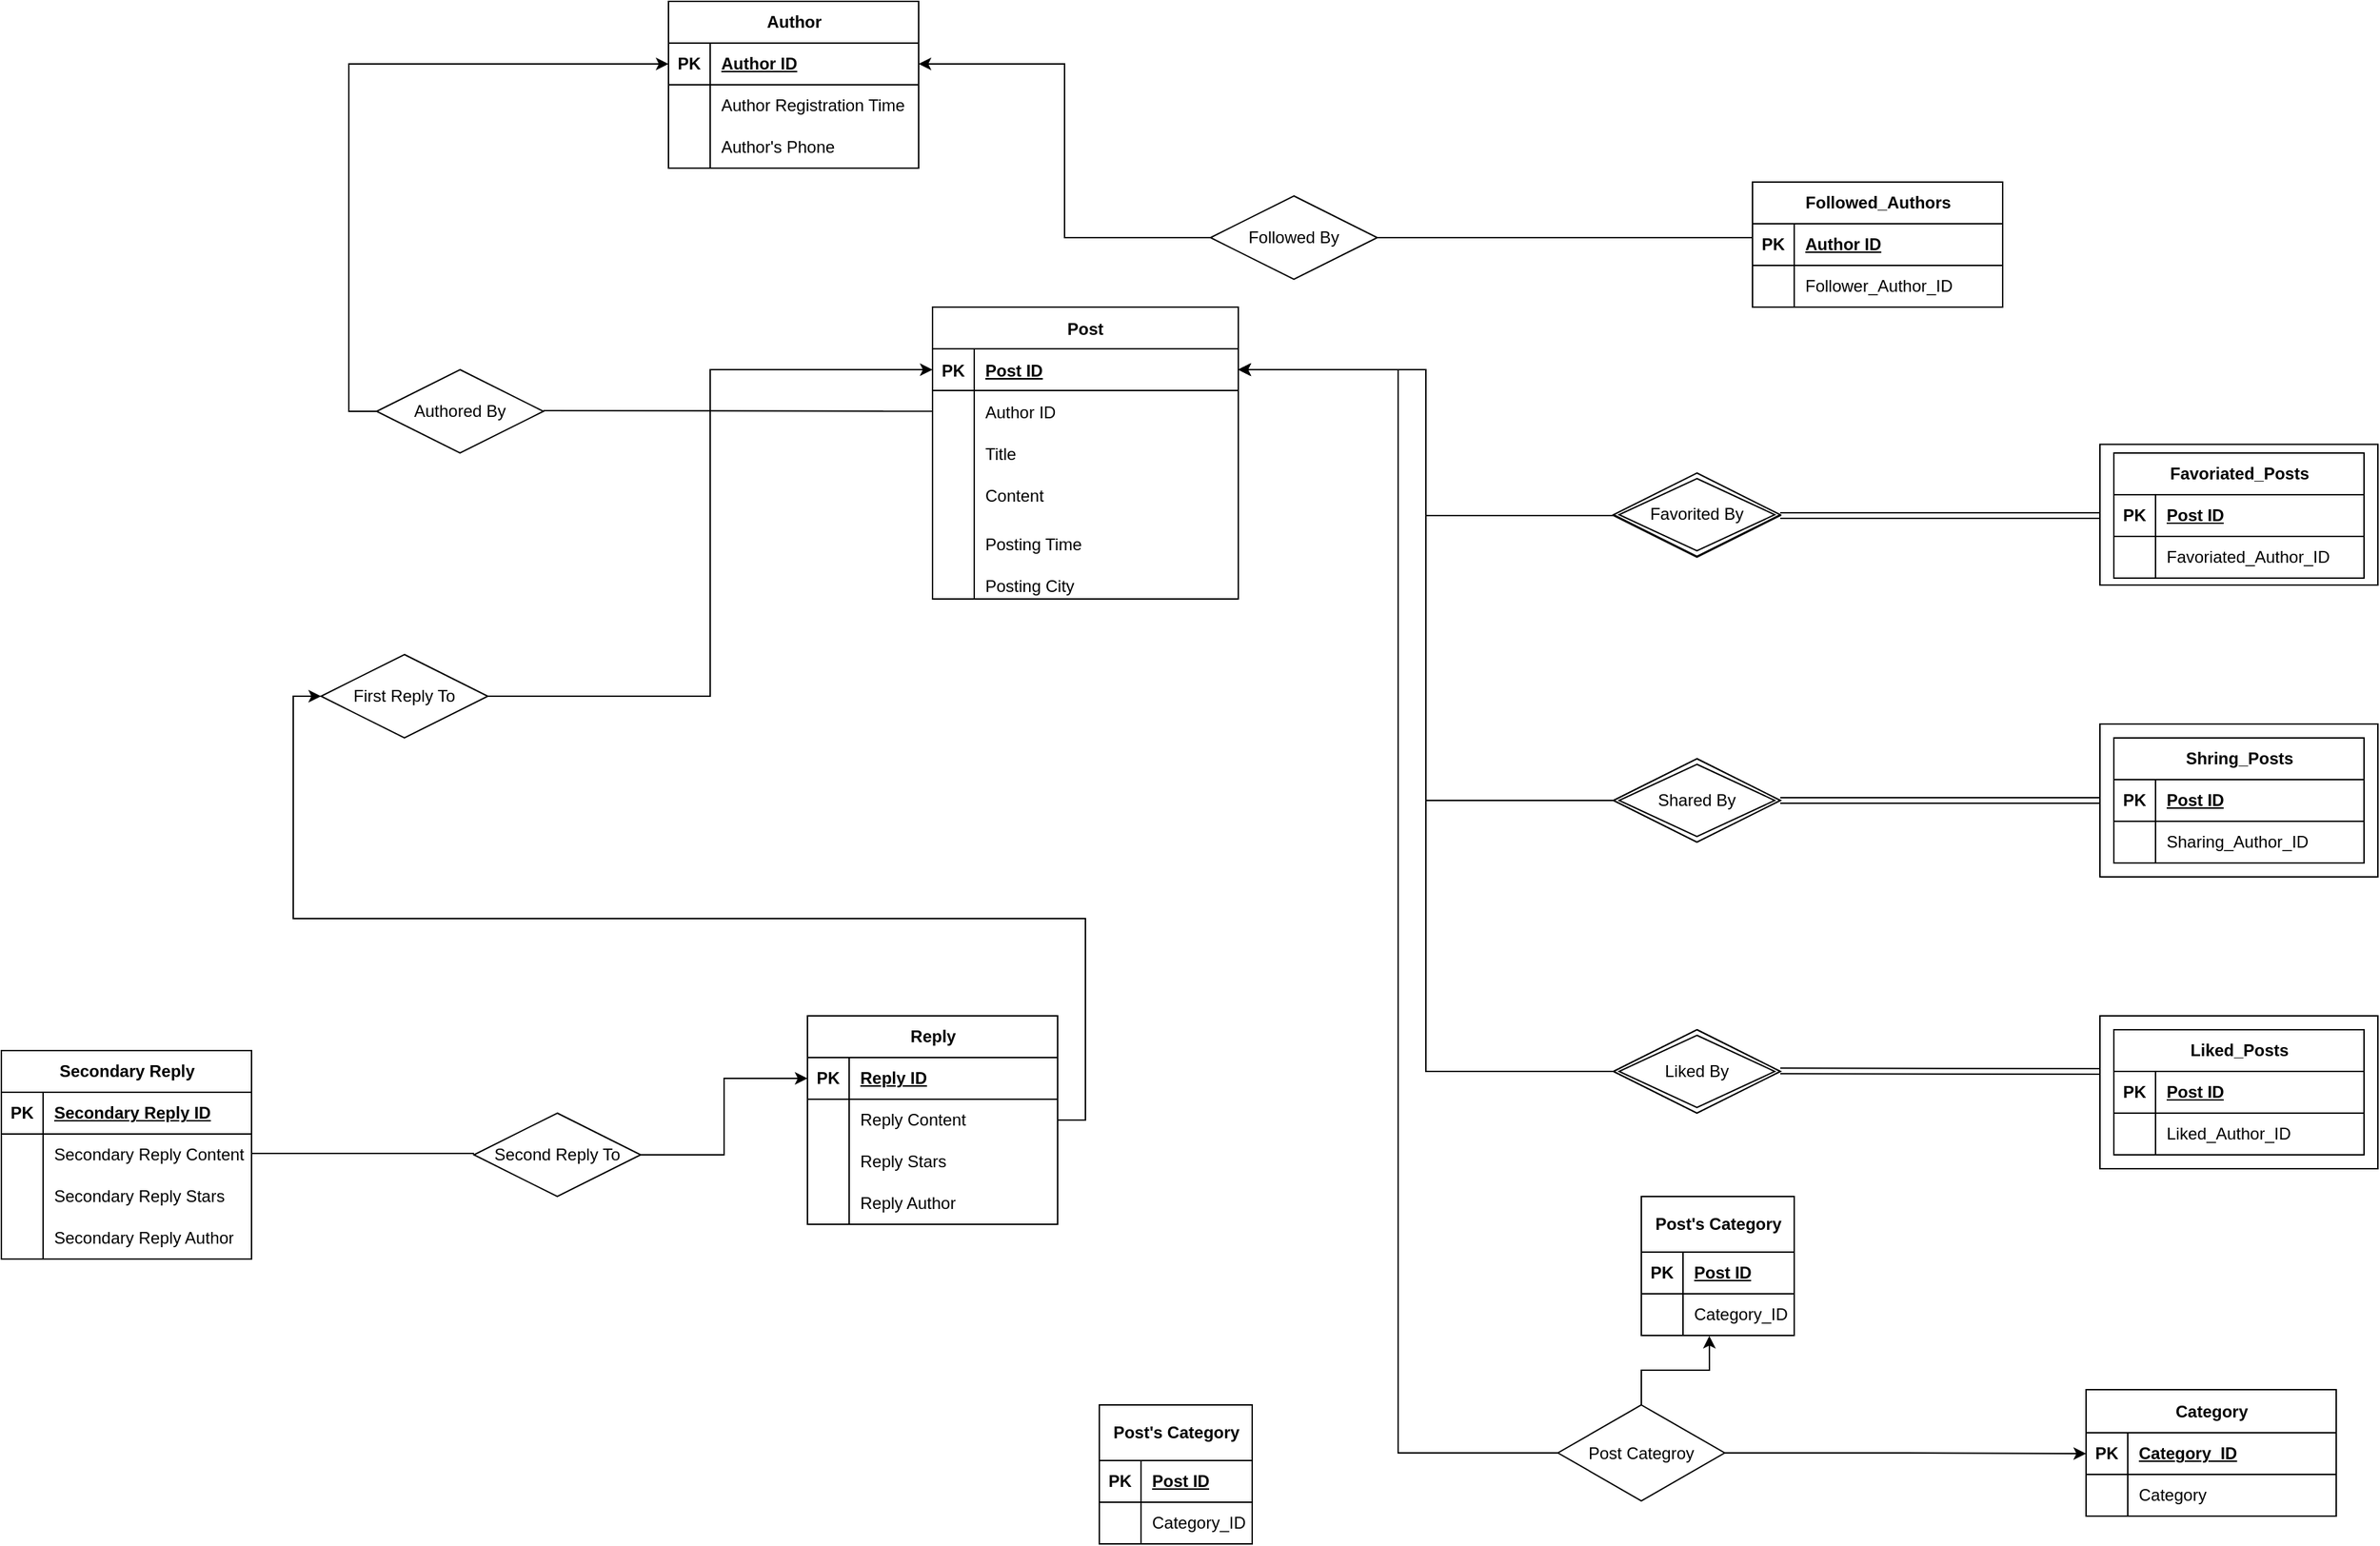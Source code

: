 <mxfile version="21.1.5" type="github" pages="2">
  <diagram id="wc2i8SC1OZebdSuex8TC" name="第 2 页">
    <mxGraphModel dx="3047" dy="1351" grid="1" gridSize="10" guides="1" tooltips="1" connect="1" arrows="1" fold="1" page="1" pageScale="1" pageWidth="827" pageHeight="1169" math="0" shadow="0">
      <root>
        <mxCell id="0" />
        <mxCell id="1" parent="0" />
        <mxCell id="IW06piPYFGk6PQFDPXux-1" value="Post" style="shape=table;startSize=30;container=1;collapsible=1;childLayout=tableLayout;fixedRows=1;rowLines=0;fontStyle=1;align=center;resizeLast=1;" parent="1" vertex="1">
          <mxGeometry x="30" y="260" width="220" height="210.0" as="geometry">
            <mxRectangle x="70" y="50" width="70" height="30" as="alternateBounds" />
          </mxGeometry>
        </mxCell>
        <mxCell id="IW06piPYFGk6PQFDPXux-2" value="" style="shape=partialRectangle;collapsible=0;dropTarget=0;pointerEvents=0;fillColor=none;points=[[0,0.5],[1,0.5]];portConstraint=eastwest;top=0;left=0;right=0;bottom=1;" parent="IW06piPYFGk6PQFDPXux-1" vertex="1">
          <mxGeometry y="30" width="220" height="30" as="geometry" />
        </mxCell>
        <mxCell id="IW06piPYFGk6PQFDPXux-3" value="PK" style="shape=partialRectangle;overflow=hidden;connectable=0;fillColor=none;top=0;left=0;bottom=0;right=0;fontStyle=1;" parent="IW06piPYFGk6PQFDPXux-2" vertex="1">
          <mxGeometry width="30" height="30" as="geometry">
            <mxRectangle width="30" height="30" as="alternateBounds" />
          </mxGeometry>
        </mxCell>
        <mxCell id="IW06piPYFGk6PQFDPXux-4" value="Post ID" style="shape=partialRectangle;overflow=hidden;connectable=0;fillColor=none;top=0;left=0;bottom=0;right=0;align=left;spacingLeft=6;fontStyle=5;" parent="IW06piPYFGk6PQFDPXux-2" vertex="1">
          <mxGeometry x="30" width="190" height="30" as="geometry">
            <mxRectangle width="190" height="30" as="alternateBounds" />
          </mxGeometry>
        </mxCell>
        <mxCell id="IW06piPYFGk6PQFDPXux-5" value="" style="shape=partialRectangle;collapsible=0;dropTarget=0;pointerEvents=0;fillColor=none;points=[[0,0.5],[1,0.5]];portConstraint=eastwest;top=0;left=0;right=0;bottom=0;" parent="IW06piPYFGk6PQFDPXux-1" vertex="1">
          <mxGeometry y="60" width="220" height="30" as="geometry" />
        </mxCell>
        <mxCell id="IW06piPYFGk6PQFDPXux-6" value="" style="shape=partialRectangle;overflow=hidden;connectable=0;fillColor=none;top=0;left=0;bottom=0;right=0;fontStyle=1" parent="IW06piPYFGk6PQFDPXux-5" vertex="1">
          <mxGeometry width="30" height="30" as="geometry">
            <mxRectangle width="30" height="30" as="alternateBounds" />
          </mxGeometry>
        </mxCell>
        <mxCell id="IW06piPYFGk6PQFDPXux-7" value="Author ID" style="shape=partialRectangle;overflow=hidden;connectable=0;fillColor=none;top=0;left=0;bottom=0;right=0;align=left;spacingLeft=6;fontStyle=0" parent="IW06piPYFGk6PQFDPXux-5" vertex="1">
          <mxGeometry x="30" width="190" height="30" as="geometry">
            <mxRectangle width="190" height="30" as="alternateBounds" />
          </mxGeometry>
        </mxCell>
        <mxCell id="ni7V_gJWR7s85O_vy5rq-45" value="" style="shape=partialRectangle;collapsible=0;dropTarget=0;pointerEvents=0;fillColor=none;points=[[0,0.5],[1,0.5]];portConstraint=eastwest;top=0;left=0;right=0;bottom=0;" parent="IW06piPYFGk6PQFDPXux-1" vertex="1">
          <mxGeometry y="90" width="220" height="30" as="geometry" />
        </mxCell>
        <mxCell id="ni7V_gJWR7s85O_vy5rq-46" value="" style="shape=partialRectangle;overflow=hidden;connectable=0;fillColor=none;top=0;left=0;bottom=0;right=0;" parent="ni7V_gJWR7s85O_vy5rq-45" vertex="1">
          <mxGeometry width="30" height="30" as="geometry">
            <mxRectangle width="30" height="30" as="alternateBounds" />
          </mxGeometry>
        </mxCell>
        <mxCell id="ni7V_gJWR7s85O_vy5rq-47" value="Title" style="shape=partialRectangle;overflow=hidden;connectable=0;fillColor=none;top=0;left=0;bottom=0;right=0;align=left;spacingLeft=6;" parent="ni7V_gJWR7s85O_vy5rq-45" vertex="1">
          <mxGeometry x="30" width="190" height="30" as="geometry">
            <mxRectangle width="190" height="30" as="alternateBounds" />
          </mxGeometry>
        </mxCell>
        <mxCell id="IW06piPYFGk6PQFDPXux-11" value="" style="shape=partialRectangle;collapsible=0;dropTarget=0;pointerEvents=0;fillColor=none;points=[[0,0.5],[1,0.5]];portConstraint=eastwest;top=0;left=0;right=0;bottom=0;" parent="IW06piPYFGk6PQFDPXux-1" vertex="1">
          <mxGeometry y="120" width="220" height="30" as="geometry" />
        </mxCell>
        <mxCell id="IW06piPYFGk6PQFDPXux-12" value="" style="shape=partialRectangle;overflow=hidden;connectable=0;fillColor=none;top=0;left=0;bottom=0;right=0;" parent="IW06piPYFGk6PQFDPXux-11" vertex="1">
          <mxGeometry width="30" height="30" as="geometry">
            <mxRectangle width="30" height="30" as="alternateBounds" />
          </mxGeometry>
        </mxCell>
        <mxCell id="IW06piPYFGk6PQFDPXux-13" value="Content" style="shape=partialRectangle;overflow=hidden;connectable=0;fillColor=none;top=0;left=0;bottom=0;right=0;align=left;spacingLeft=6;" parent="IW06piPYFGk6PQFDPXux-11" vertex="1">
          <mxGeometry x="30" width="190" height="30" as="geometry">
            <mxRectangle width="190" height="30" as="alternateBounds" />
          </mxGeometry>
        </mxCell>
        <mxCell id="IW06piPYFGk6PQFDPXux-14" value="" style="shape=partialRectangle;collapsible=0;dropTarget=0;pointerEvents=0;fillColor=none;points=[[0,0.5],[1,0.5]];portConstraint=eastwest;top=0;left=0;right=0;bottom=0;" parent="IW06piPYFGk6PQFDPXux-1" vertex="1">
          <mxGeometry y="150" width="220" height="40" as="geometry" />
        </mxCell>
        <mxCell id="IW06piPYFGk6PQFDPXux-15" value="" style="shape=partialRectangle;overflow=hidden;connectable=0;fillColor=none;top=0;left=0;bottom=0;right=0;" parent="IW06piPYFGk6PQFDPXux-14" vertex="1">
          <mxGeometry width="30" height="40" as="geometry">
            <mxRectangle width="30" height="40" as="alternateBounds" />
          </mxGeometry>
        </mxCell>
        <mxCell id="IW06piPYFGk6PQFDPXux-16" value="Posting Time" style="shape=partialRectangle;overflow=hidden;connectable=0;fillColor=none;top=0;left=0;bottom=0;right=0;align=left;spacingLeft=6;" parent="IW06piPYFGk6PQFDPXux-14" vertex="1">
          <mxGeometry x="30" width="190" height="40" as="geometry">
            <mxRectangle width="190" height="40" as="alternateBounds" />
          </mxGeometry>
        </mxCell>
        <mxCell id="IW06piPYFGk6PQFDPXux-17" value="" style="shape=partialRectangle;collapsible=0;dropTarget=0;pointerEvents=0;fillColor=none;points=[[0,0.5],[1,0.5]];portConstraint=eastwest;top=0;left=0;right=0;bottom=0;" parent="IW06piPYFGk6PQFDPXux-1" vertex="1">
          <mxGeometry y="190" width="220" height="20" as="geometry" />
        </mxCell>
        <mxCell id="IW06piPYFGk6PQFDPXux-18" value="" style="shape=partialRectangle;overflow=hidden;connectable=0;fillColor=none;top=0;left=0;bottom=0;right=0;" parent="IW06piPYFGk6PQFDPXux-17" vertex="1">
          <mxGeometry width="30" height="20" as="geometry">
            <mxRectangle width="30" height="20" as="alternateBounds" />
          </mxGeometry>
        </mxCell>
        <mxCell id="IW06piPYFGk6PQFDPXux-19" value="Posting City" style="shape=partialRectangle;overflow=hidden;connectable=0;fillColor=none;top=0;left=0;bottom=0;right=0;align=left;spacingLeft=6;" parent="IW06piPYFGk6PQFDPXux-17" vertex="1">
          <mxGeometry x="30" width="190" height="20" as="geometry">
            <mxRectangle width="190" height="20" as="alternateBounds" />
          </mxGeometry>
        </mxCell>
        <mxCell id="IW06piPYFGk6PQFDPXux-30" value="Reply" style="shape=table;startSize=30;container=1;collapsible=1;childLayout=tableLayout;fixedRows=1;rowLines=0;fontStyle=1;align=center;resizeLast=1;html=1;" parent="1" vertex="1">
          <mxGeometry x="-60" y="770" width="180" height="150" as="geometry" />
        </mxCell>
        <mxCell id="IW06piPYFGk6PQFDPXux-31" value="" style="shape=tableRow;horizontal=0;startSize=0;swimlaneHead=0;swimlaneBody=0;fillColor=none;collapsible=0;dropTarget=0;points=[[0,0.5],[1,0.5]];portConstraint=eastwest;top=0;left=0;right=0;bottom=1;" parent="IW06piPYFGk6PQFDPXux-30" vertex="1">
          <mxGeometry y="30" width="180" height="30" as="geometry" />
        </mxCell>
        <mxCell id="IW06piPYFGk6PQFDPXux-32" value="PK" style="shape=partialRectangle;connectable=0;fillColor=none;top=0;left=0;bottom=0;right=0;fontStyle=1;overflow=hidden;whiteSpace=wrap;html=1;" parent="IW06piPYFGk6PQFDPXux-31" vertex="1">
          <mxGeometry width="30" height="30" as="geometry">
            <mxRectangle width="30" height="30" as="alternateBounds" />
          </mxGeometry>
        </mxCell>
        <mxCell id="IW06piPYFGk6PQFDPXux-33" value="Reply ID" style="shape=partialRectangle;connectable=0;fillColor=none;top=0;left=0;bottom=0;right=0;align=left;spacingLeft=6;fontStyle=5;overflow=hidden;whiteSpace=wrap;html=1;" parent="IW06piPYFGk6PQFDPXux-31" vertex="1">
          <mxGeometry x="30" width="150" height="30" as="geometry">
            <mxRectangle width="150" height="30" as="alternateBounds" />
          </mxGeometry>
        </mxCell>
        <mxCell id="IW06piPYFGk6PQFDPXux-37" value="" style="shape=tableRow;horizontal=0;startSize=0;swimlaneHead=0;swimlaneBody=0;fillColor=none;collapsible=0;dropTarget=0;points=[[0,0.5],[1,0.5]];portConstraint=eastwest;top=0;left=0;right=0;bottom=0;" parent="IW06piPYFGk6PQFDPXux-30" vertex="1">
          <mxGeometry y="60" width="180" height="30" as="geometry" />
        </mxCell>
        <mxCell id="IW06piPYFGk6PQFDPXux-38" value="" style="shape=partialRectangle;connectable=0;fillColor=none;top=0;left=0;bottom=0;right=0;editable=1;overflow=hidden;whiteSpace=wrap;html=1;" parent="IW06piPYFGk6PQFDPXux-37" vertex="1">
          <mxGeometry width="30" height="30" as="geometry">
            <mxRectangle width="30" height="30" as="alternateBounds" />
          </mxGeometry>
        </mxCell>
        <mxCell id="IW06piPYFGk6PQFDPXux-39" value="Reply Content" style="shape=partialRectangle;connectable=0;fillColor=none;top=0;left=0;bottom=0;right=0;align=left;spacingLeft=6;overflow=hidden;whiteSpace=wrap;html=1;" parent="IW06piPYFGk6PQFDPXux-37" vertex="1">
          <mxGeometry x="30" width="150" height="30" as="geometry">
            <mxRectangle width="150" height="30" as="alternateBounds" />
          </mxGeometry>
        </mxCell>
        <mxCell id="IW06piPYFGk6PQFDPXux-40" value="" style="shape=tableRow;horizontal=0;startSize=0;swimlaneHead=0;swimlaneBody=0;fillColor=none;collapsible=0;dropTarget=0;points=[[0,0.5],[1,0.5]];portConstraint=eastwest;top=0;left=0;right=0;bottom=0;" parent="IW06piPYFGk6PQFDPXux-30" vertex="1">
          <mxGeometry y="90" width="180" height="30" as="geometry" />
        </mxCell>
        <mxCell id="IW06piPYFGk6PQFDPXux-41" value="" style="shape=partialRectangle;connectable=0;fillColor=none;top=0;left=0;bottom=0;right=0;editable=1;overflow=hidden;whiteSpace=wrap;html=1;" parent="IW06piPYFGk6PQFDPXux-40" vertex="1">
          <mxGeometry width="30" height="30" as="geometry">
            <mxRectangle width="30" height="30" as="alternateBounds" />
          </mxGeometry>
        </mxCell>
        <mxCell id="IW06piPYFGk6PQFDPXux-42" value="Reply Stars" style="shape=partialRectangle;connectable=0;fillColor=none;top=0;left=0;bottom=0;right=0;align=left;spacingLeft=6;overflow=hidden;whiteSpace=wrap;html=1;" parent="IW06piPYFGk6PQFDPXux-40" vertex="1">
          <mxGeometry x="30" width="150" height="30" as="geometry">
            <mxRectangle width="150" height="30" as="alternateBounds" />
          </mxGeometry>
        </mxCell>
        <mxCell id="IW06piPYFGk6PQFDPXux-43" value="" style="shape=tableRow;horizontal=0;startSize=0;swimlaneHead=0;swimlaneBody=0;fillColor=none;collapsible=0;dropTarget=0;points=[[0,0.5],[1,0.5]];portConstraint=eastwest;top=0;left=0;right=0;bottom=0;" parent="IW06piPYFGk6PQFDPXux-30" vertex="1">
          <mxGeometry y="120" width="180" height="30" as="geometry" />
        </mxCell>
        <mxCell id="IW06piPYFGk6PQFDPXux-44" value="" style="shape=partialRectangle;connectable=0;fillColor=none;top=0;left=0;bottom=0;right=0;editable=1;overflow=hidden;whiteSpace=wrap;html=1;" parent="IW06piPYFGk6PQFDPXux-43" vertex="1">
          <mxGeometry width="30" height="30" as="geometry">
            <mxRectangle width="30" height="30" as="alternateBounds" />
          </mxGeometry>
        </mxCell>
        <mxCell id="IW06piPYFGk6PQFDPXux-45" value="Reply Author" style="shape=partialRectangle;connectable=0;fillColor=none;top=0;left=0;bottom=0;right=0;align=left;spacingLeft=6;overflow=hidden;whiteSpace=wrap;html=1;" parent="IW06piPYFGk6PQFDPXux-43" vertex="1">
          <mxGeometry x="30" width="150" height="30" as="geometry">
            <mxRectangle width="150" height="30" as="alternateBounds" />
          </mxGeometry>
        </mxCell>
        <mxCell id="IW06piPYFGk6PQFDPXux-46" value="Secondary Reply" style="shape=table;startSize=30;container=1;collapsible=1;childLayout=tableLayout;fixedRows=1;rowLines=0;fontStyle=1;align=center;resizeLast=1;html=1;" parent="1" vertex="1">
          <mxGeometry x="-640" y="795" width="180" height="150" as="geometry" />
        </mxCell>
        <mxCell id="IW06piPYFGk6PQFDPXux-47" value="" style="shape=tableRow;horizontal=0;startSize=0;swimlaneHead=0;swimlaneBody=0;fillColor=none;collapsible=0;dropTarget=0;points=[[0,0.5],[1,0.5]];portConstraint=eastwest;top=0;left=0;right=0;bottom=1;" parent="IW06piPYFGk6PQFDPXux-46" vertex="1">
          <mxGeometry y="30" width="180" height="30" as="geometry" />
        </mxCell>
        <mxCell id="IW06piPYFGk6PQFDPXux-48" value="PK" style="shape=partialRectangle;connectable=0;fillColor=none;top=0;left=0;bottom=0;right=0;fontStyle=1;overflow=hidden;whiteSpace=wrap;html=1;" parent="IW06piPYFGk6PQFDPXux-47" vertex="1">
          <mxGeometry width="30" height="30" as="geometry">
            <mxRectangle width="30" height="30" as="alternateBounds" />
          </mxGeometry>
        </mxCell>
        <mxCell id="IW06piPYFGk6PQFDPXux-49" value="Secondary Reply ID" style="shape=partialRectangle;connectable=0;fillColor=none;top=0;left=0;bottom=0;right=0;align=left;spacingLeft=6;fontStyle=5;overflow=hidden;whiteSpace=wrap;html=1;" parent="IW06piPYFGk6PQFDPXux-47" vertex="1">
          <mxGeometry x="30" width="150" height="30" as="geometry">
            <mxRectangle width="150" height="30" as="alternateBounds" />
          </mxGeometry>
        </mxCell>
        <mxCell id="IW06piPYFGk6PQFDPXux-53" value="" style="shape=tableRow;horizontal=0;startSize=0;swimlaneHead=0;swimlaneBody=0;fillColor=none;collapsible=0;dropTarget=0;points=[[0,0.5],[1,0.5]];portConstraint=eastwest;top=0;left=0;right=0;bottom=0;" parent="IW06piPYFGk6PQFDPXux-46" vertex="1">
          <mxGeometry y="60" width="180" height="30" as="geometry" />
        </mxCell>
        <mxCell id="IW06piPYFGk6PQFDPXux-54" value="" style="shape=partialRectangle;connectable=0;fillColor=none;top=0;left=0;bottom=0;right=0;editable=1;overflow=hidden;whiteSpace=wrap;html=1;" parent="IW06piPYFGk6PQFDPXux-53" vertex="1">
          <mxGeometry width="30" height="30" as="geometry">
            <mxRectangle width="30" height="30" as="alternateBounds" />
          </mxGeometry>
        </mxCell>
        <mxCell id="IW06piPYFGk6PQFDPXux-55" value="Secondary Reply Content" style="shape=partialRectangle;connectable=0;fillColor=none;top=0;left=0;bottom=0;right=0;align=left;spacingLeft=6;overflow=hidden;whiteSpace=wrap;html=1;" parent="IW06piPYFGk6PQFDPXux-53" vertex="1">
          <mxGeometry x="30" width="150" height="30" as="geometry">
            <mxRectangle width="150" height="30" as="alternateBounds" />
          </mxGeometry>
        </mxCell>
        <mxCell id="IW06piPYFGk6PQFDPXux-56" value="" style="shape=tableRow;horizontal=0;startSize=0;swimlaneHead=0;swimlaneBody=0;fillColor=none;collapsible=0;dropTarget=0;points=[[0,0.5],[1,0.5]];portConstraint=eastwest;top=0;left=0;right=0;bottom=0;" parent="IW06piPYFGk6PQFDPXux-46" vertex="1">
          <mxGeometry y="90" width="180" height="30" as="geometry" />
        </mxCell>
        <mxCell id="IW06piPYFGk6PQFDPXux-57" value="" style="shape=partialRectangle;connectable=0;fillColor=none;top=0;left=0;bottom=0;right=0;editable=1;overflow=hidden;whiteSpace=wrap;html=1;" parent="IW06piPYFGk6PQFDPXux-56" vertex="1">
          <mxGeometry width="30" height="30" as="geometry">
            <mxRectangle width="30" height="30" as="alternateBounds" />
          </mxGeometry>
        </mxCell>
        <mxCell id="IW06piPYFGk6PQFDPXux-58" value="Secondary Reply Stars" style="shape=partialRectangle;connectable=0;fillColor=none;top=0;left=0;bottom=0;right=0;align=left;spacingLeft=6;overflow=hidden;whiteSpace=wrap;html=1;" parent="IW06piPYFGk6PQFDPXux-56" vertex="1">
          <mxGeometry x="30" width="150" height="30" as="geometry">
            <mxRectangle width="150" height="30" as="alternateBounds" />
          </mxGeometry>
        </mxCell>
        <mxCell id="IW06piPYFGk6PQFDPXux-59" value="" style="shape=tableRow;horizontal=0;startSize=0;swimlaneHead=0;swimlaneBody=0;fillColor=none;collapsible=0;dropTarget=0;points=[[0,0.5],[1,0.5]];portConstraint=eastwest;top=0;left=0;right=0;bottom=0;" parent="IW06piPYFGk6PQFDPXux-46" vertex="1">
          <mxGeometry y="120" width="180" height="30" as="geometry" />
        </mxCell>
        <mxCell id="IW06piPYFGk6PQFDPXux-60" value="" style="shape=partialRectangle;connectable=0;fillColor=none;top=0;left=0;bottom=0;right=0;editable=1;overflow=hidden;whiteSpace=wrap;html=1;" parent="IW06piPYFGk6PQFDPXux-59" vertex="1">
          <mxGeometry width="30" height="30" as="geometry">
            <mxRectangle width="30" height="30" as="alternateBounds" />
          </mxGeometry>
        </mxCell>
        <mxCell id="IW06piPYFGk6PQFDPXux-61" value="Secondary Reply Author" style="shape=partialRectangle;connectable=0;fillColor=none;top=0;left=0;bottom=0;right=0;align=left;spacingLeft=6;overflow=hidden;whiteSpace=wrap;html=1;" parent="IW06piPYFGk6PQFDPXux-59" vertex="1">
          <mxGeometry x="30" width="150" height="30" as="geometry">
            <mxRectangle width="150" height="30" as="alternateBounds" />
          </mxGeometry>
        </mxCell>
        <mxCell id="ni7V_gJWR7s85O_vy5rq-1" value="Category" style="shape=table;startSize=31;container=1;collapsible=1;childLayout=tableLayout;fixedRows=1;rowLines=0;fontStyle=1;align=center;resizeLast=1;html=1;" parent="1" vertex="1">
          <mxGeometry x="860" y="1039" width="180" height="91" as="geometry" />
        </mxCell>
        <mxCell id="ni7V_gJWR7s85O_vy5rq-2" value="" style="shape=tableRow;horizontal=0;startSize=0;swimlaneHead=0;swimlaneBody=0;fillColor=none;collapsible=0;dropTarget=0;points=[[0,0.5],[1,0.5]];portConstraint=eastwest;top=0;left=0;right=0;bottom=1;" parent="ni7V_gJWR7s85O_vy5rq-1" vertex="1">
          <mxGeometry y="31" width="180" height="30" as="geometry" />
        </mxCell>
        <mxCell id="ni7V_gJWR7s85O_vy5rq-3" value="PK" style="shape=partialRectangle;connectable=0;fillColor=none;top=0;left=0;bottom=0;right=0;fontStyle=1;overflow=hidden;whiteSpace=wrap;html=1;" parent="ni7V_gJWR7s85O_vy5rq-2" vertex="1">
          <mxGeometry width="30" height="30" as="geometry">
            <mxRectangle width="30" height="30" as="alternateBounds" />
          </mxGeometry>
        </mxCell>
        <mxCell id="ni7V_gJWR7s85O_vy5rq-4" value="Category_ID" style="shape=partialRectangle;connectable=0;fillColor=none;top=0;left=0;bottom=0;right=0;align=left;spacingLeft=6;fontStyle=5;overflow=hidden;whiteSpace=wrap;html=1;" parent="ni7V_gJWR7s85O_vy5rq-2" vertex="1">
          <mxGeometry x="30" width="150" height="30" as="geometry">
            <mxRectangle width="150" height="30" as="alternateBounds" />
          </mxGeometry>
        </mxCell>
        <mxCell id="ni7V_gJWR7s85O_vy5rq-5" value="" style="shape=tableRow;horizontal=0;startSize=0;swimlaneHead=0;swimlaneBody=0;fillColor=none;collapsible=0;dropTarget=0;points=[[0,0.5],[1,0.5]];portConstraint=eastwest;top=0;left=0;right=0;bottom=0;" parent="ni7V_gJWR7s85O_vy5rq-1" vertex="1">
          <mxGeometry y="61" width="180" height="30" as="geometry" />
        </mxCell>
        <mxCell id="ni7V_gJWR7s85O_vy5rq-6" value="" style="shape=partialRectangle;connectable=0;fillColor=none;top=0;left=0;bottom=0;right=0;editable=1;overflow=hidden;whiteSpace=wrap;html=1;" parent="ni7V_gJWR7s85O_vy5rq-5" vertex="1">
          <mxGeometry width="30" height="30" as="geometry">
            <mxRectangle width="30" height="30" as="alternateBounds" />
          </mxGeometry>
        </mxCell>
        <mxCell id="ni7V_gJWR7s85O_vy5rq-7" value="Category" style="shape=partialRectangle;connectable=0;fillColor=none;top=0;left=0;bottom=0;right=0;align=left;spacingLeft=6;overflow=hidden;whiteSpace=wrap;html=1;" parent="ni7V_gJWR7s85O_vy5rq-5" vertex="1">
          <mxGeometry x="30" width="150" height="30" as="geometry">
            <mxRectangle width="150" height="30" as="alternateBounds" />
          </mxGeometry>
        </mxCell>
        <mxCell id="ni7V_gJWR7s85O_vy5rq-58" style="edgeStyle=orthogonalEdgeStyle;rounded=0;orthogonalLoop=1;jettySize=auto;html=1;exitX=1;exitY=0.5;exitDx=0;exitDy=0;entryX=0;entryY=0.5;entryDx=0;entryDy=0;" parent="1" source="ni7V_gJWR7s85O_vy5rq-19" target="ni7V_gJWR7s85O_vy5rq-2" edge="1">
          <mxGeometry relative="1" as="geometry" />
        </mxCell>
        <mxCell id="-g_xMDFjn2V0oYrzfHlb-1" style="edgeStyle=orthogonalEdgeStyle;rounded=0;orthogonalLoop=1;jettySize=auto;html=1;exitX=0;exitY=0.5;exitDx=0;exitDy=0;entryX=1;entryY=0.5;entryDx=0;entryDy=0;" parent="1" source="ni7V_gJWR7s85O_vy5rq-19" target="IW06piPYFGk6PQFDPXux-2" edge="1">
          <mxGeometry relative="1" as="geometry" />
        </mxCell>
        <mxCell id="-g_xMDFjn2V0oYrzfHlb-15" style="edgeStyle=orthogonalEdgeStyle;rounded=0;orthogonalLoop=1;jettySize=auto;html=1;exitX=0.5;exitY=0;exitDx=0;exitDy=0;entryX=0.445;entryY=1.01;entryDx=0;entryDy=0;entryPerimeter=0;" parent="1" source="ni7V_gJWR7s85O_vy5rq-19" target="ni7V_gJWR7s85O_vy5rq-25" edge="1">
          <mxGeometry relative="1" as="geometry" />
        </mxCell>
        <mxCell id="ni7V_gJWR7s85O_vy5rq-19" value="Post Categroy" style="shape=rhombus;perimeter=rhombusPerimeter;whiteSpace=wrap;html=1;align=center;" parent="1" vertex="1">
          <mxGeometry x="480" y="1050" width="120" height="69" as="geometry" />
        </mxCell>
        <mxCell id="ni7V_gJWR7s85O_vy5rq-21" value="Post&#39;s Category" style="shape=table;startSize=40;container=1;collapsible=1;childLayout=tableLayout;fixedRows=1;rowLines=0;fontStyle=1;align=center;resizeLast=1;html=1;" parent="1" vertex="1">
          <mxGeometry x="540" y="900" width="110" height="100" as="geometry" />
        </mxCell>
        <mxCell id="ni7V_gJWR7s85O_vy5rq-22" value="" style="shape=tableRow;horizontal=0;startSize=0;swimlaneHead=0;swimlaneBody=0;fillColor=none;collapsible=0;dropTarget=0;points=[[0,0.5],[1,0.5]];portConstraint=eastwest;top=0;left=0;right=0;bottom=1;" parent="ni7V_gJWR7s85O_vy5rq-21" vertex="1">
          <mxGeometry y="40" width="110" height="30" as="geometry" />
        </mxCell>
        <mxCell id="ni7V_gJWR7s85O_vy5rq-23" value="PK" style="shape=partialRectangle;connectable=0;fillColor=none;top=0;left=0;bottom=0;right=0;fontStyle=1;overflow=hidden;whiteSpace=wrap;html=1;" parent="ni7V_gJWR7s85O_vy5rq-22" vertex="1">
          <mxGeometry width="30" height="30" as="geometry">
            <mxRectangle width="30" height="30" as="alternateBounds" />
          </mxGeometry>
        </mxCell>
        <mxCell id="ni7V_gJWR7s85O_vy5rq-24" value="Post ID" style="shape=partialRectangle;connectable=0;fillColor=none;top=0;left=0;bottom=0;right=0;align=left;spacingLeft=6;fontStyle=5;overflow=hidden;whiteSpace=wrap;html=1;" parent="ni7V_gJWR7s85O_vy5rq-22" vertex="1">
          <mxGeometry x="30" width="80" height="30" as="geometry">
            <mxRectangle width="80" height="30" as="alternateBounds" />
          </mxGeometry>
        </mxCell>
        <mxCell id="ni7V_gJWR7s85O_vy5rq-25" value="" style="shape=tableRow;horizontal=0;startSize=0;swimlaneHead=0;swimlaneBody=0;fillColor=none;collapsible=0;dropTarget=0;points=[[0,0.5],[1,0.5]];portConstraint=eastwest;top=0;left=0;right=0;bottom=0;" parent="ni7V_gJWR7s85O_vy5rq-21" vertex="1">
          <mxGeometry y="70" width="110" height="30" as="geometry" />
        </mxCell>
        <mxCell id="ni7V_gJWR7s85O_vy5rq-26" value="" style="shape=partialRectangle;connectable=0;fillColor=none;top=0;left=0;bottom=0;right=0;editable=1;overflow=hidden;whiteSpace=wrap;html=1;" parent="ni7V_gJWR7s85O_vy5rq-25" vertex="1">
          <mxGeometry width="30" height="30" as="geometry">
            <mxRectangle width="30" height="30" as="alternateBounds" />
          </mxGeometry>
        </mxCell>
        <mxCell id="ni7V_gJWR7s85O_vy5rq-27" value="Category_ID" style="shape=partialRectangle;connectable=0;fillColor=none;top=0;left=0;bottom=0;right=0;align=left;spacingLeft=6;overflow=hidden;whiteSpace=wrap;html=1;" parent="ni7V_gJWR7s85O_vy5rq-25" vertex="1">
          <mxGeometry x="30" width="80" height="30" as="geometry">
            <mxRectangle width="80" height="30" as="alternateBounds" />
          </mxGeometry>
        </mxCell>
        <mxCell id="-g_xMDFjn2V0oYrzfHlb-94" style="edgeStyle=orthogonalEdgeStyle;rounded=0;orthogonalLoop=1;jettySize=auto;html=1;exitX=0;exitY=0.5;exitDx=0;exitDy=0;" parent="1" source="ni7V_gJWR7s85O_vy5rq-41" target="-g_xMDFjn2V0oYrzfHlb-82" edge="1">
          <mxGeometry relative="1" as="geometry" />
        </mxCell>
        <mxCell id="ni7V_gJWR7s85O_vy5rq-41" value="Followed By" style="shape=rhombus;perimeter=rhombusPerimeter;whiteSpace=wrap;html=1;align=center;" parent="1" vertex="1">
          <mxGeometry x="230" y="180" width="120" height="60" as="geometry" />
        </mxCell>
        <mxCell id="-g_xMDFjn2V0oYrzfHlb-4" style="edgeStyle=orthogonalEdgeStyle;rounded=0;orthogonalLoop=1;jettySize=auto;html=1;exitX=0;exitY=0.5;exitDx=0;exitDy=0;entryX=1;entryY=0.5;entryDx=0;entryDy=0;" parent="1" source="-g_xMDFjn2V0oYrzfHlb-2" target="IW06piPYFGk6PQFDPXux-2" edge="1">
          <mxGeometry relative="1" as="geometry" />
        </mxCell>
        <mxCell id="-g_xMDFjn2V0oYrzfHlb-2" value="1 to 1" style="shape=rhombus;perimeter=rhombusPerimeter;whiteSpace=wrap;html=1;align=center;" parent="1" vertex="1">
          <mxGeometry x="520" y="380" width="120" height="60" as="geometry" />
        </mxCell>
        <mxCell id="-g_xMDFjn2V0oYrzfHlb-12" style="edgeStyle=orthogonalEdgeStyle;rounded=0;orthogonalLoop=1;jettySize=auto;html=1;exitX=0;exitY=0.5;exitDx=0;exitDy=0;entryX=1;entryY=0.5;entryDx=0;entryDy=0;" parent="1" source="-g_xMDFjn2V0oYrzfHlb-9" target="IW06piPYFGk6PQFDPXux-2" edge="1">
          <mxGeometry relative="1" as="geometry" />
        </mxCell>
        <mxCell id="-g_xMDFjn2V0oYrzfHlb-9" value="Shared By" style="shape=rhombus;perimeter=rhombusPerimeter;whiteSpace=wrap;html=1;align=center;" parent="1" vertex="1">
          <mxGeometry x="520" y="585" width="120" height="60" as="geometry" />
        </mxCell>
        <mxCell id="-g_xMDFjn2V0oYrzfHlb-14" style="edgeStyle=orthogonalEdgeStyle;rounded=0;orthogonalLoop=1;jettySize=auto;html=1;exitX=0;exitY=0.5;exitDx=0;exitDy=0;" parent="1" source="-g_xMDFjn2V0oYrzfHlb-10" target="IW06piPYFGk6PQFDPXux-2" edge="1">
          <mxGeometry relative="1" as="geometry" />
        </mxCell>
        <mxCell id="-g_xMDFjn2V0oYrzfHlb-10" value="Liked By" style="shape=rhombus;perimeter=rhombusPerimeter;whiteSpace=wrap;html=1;align=center;" parent="1" vertex="1">
          <mxGeometry x="520" y="780" width="120" height="60" as="geometry" />
        </mxCell>
        <mxCell id="-g_xMDFjn2V0oYrzfHlb-25" style="edgeStyle=orthogonalEdgeStyle;rounded=0;orthogonalLoop=1;jettySize=auto;html=1;exitX=1;exitY=0.5;exitDx=0;exitDy=0;entryX=0;entryY=0.5;entryDx=0;entryDy=0;" parent="1" source="-g_xMDFjn2V0oYrzfHlb-20" target="IW06piPYFGk6PQFDPXux-2" edge="1">
          <mxGeometry relative="1" as="geometry" />
        </mxCell>
        <mxCell id="-g_xMDFjn2V0oYrzfHlb-20" value="First Reply To" style="shape=rhombus;perimeter=rhombusPerimeter;whiteSpace=wrap;html=1;align=center;" parent="1" vertex="1">
          <mxGeometry x="-410" y="510" width="120" height="60" as="geometry" />
        </mxCell>
        <mxCell id="4jHYhtBR9xxEmS1aYV4Y-4" style="edgeStyle=orthogonalEdgeStyle;rounded=0;orthogonalLoop=1;jettySize=auto;html=1;exitX=1;exitY=0.5;exitDx=0;exitDy=0;entryX=0;entryY=0.5;entryDx=0;entryDy=0;" parent="1" source="-g_xMDFjn2V0oYrzfHlb-21" target="IW06piPYFGk6PQFDPXux-31" edge="1">
          <mxGeometry relative="1" as="geometry" />
        </mxCell>
        <mxCell id="-g_xMDFjn2V0oYrzfHlb-21" value="Second Reply To" style="shape=rhombus;perimeter=rhombusPerimeter;whiteSpace=wrap;html=1;align=center;" parent="1" vertex="1">
          <mxGeometry x="-300" y="840" width="120" height="60" as="geometry" />
        </mxCell>
        <mxCell id="-g_xMDFjn2V0oYrzfHlb-24" style="edgeStyle=orthogonalEdgeStyle;rounded=0;orthogonalLoop=1;jettySize=auto;html=1;exitX=1;exitY=0.5;exitDx=0;exitDy=0;entryX=0;entryY=0.5;entryDx=0;entryDy=0;" parent="1" source="IW06piPYFGk6PQFDPXux-37" target="-g_xMDFjn2V0oYrzfHlb-20" edge="1">
          <mxGeometry relative="1" as="geometry">
            <Array as="points">
              <mxPoint x="140" y="845" />
              <mxPoint x="140" y="700" />
              <mxPoint x="-430" y="700" />
              <mxPoint x="-430" y="540" />
            </Array>
          </mxGeometry>
        </mxCell>
        <mxCell id="-g_xMDFjn2V0oYrzfHlb-81" value="Author" style="shape=table;startSize=30;container=1;collapsible=1;childLayout=tableLayout;fixedRows=1;rowLines=0;fontStyle=1;align=center;resizeLast=1;html=1;" parent="1" vertex="1">
          <mxGeometry x="-160" y="40" width="180" height="120" as="geometry" />
        </mxCell>
        <mxCell id="-g_xMDFjn2V0oYrzfHlb-82" value="" style="shape=tableRow;horizontal=0;startSize=0;swimlaneHead=0;swimlaneBody=0;fillColor=none;collapsible=0;dropTarget=0;points=[[0,0.5],[1,0.5]];portConstraint=eastwest;top=0;left=0;right=0;bottom=1;" parent="-g_xMDFjn2V0oYrzfHlb-81" vertex="1">
          <mxGeometry y="30" width="180" height="30" as="geometry" />
        </mxCell>
        <mxCell id="-g_xMDFjn2V0oYrzfHlb-83" value="PK" style="shape=partialRectangle;connectable=0;fillColor=none;top=0;left=0;bottom=0;right=0;fontStyle=1;overflow=hidden;whiteSpace=wrap;html=1;" parent="-g_xMDFjn2V0oYrzfHlb-82" vertex="1">
          <mxGeometry width="30" height="30" as="geometry">
            <mxRectangle width="30" height="30" as="alternateBounds" />
          </mxGeometry>
        </mxCell>
        <mxCell id="-g_xMDFjn2V0oYrzfHlb-84" value="Author ID" style="shape=partialRectangle;connectable=0;fillColor=none;top=0;left=0;bottom=0;right=0;align=left;spacingLeft=6;fontStyle=5;overflow=hidden;whiteSpace=wrap;html=1;" parent="-g_xMDFjn2V0oYrzfHlb-82" vertex="1">
          <mxGeometry x="30" width="150" height="30" as="geometry">
            <mxRectangle width="150" height="30" as="alternateBounds" />
          </mxGeometry>
        </mxCell>
        <mxCell id="-g_xMDFjn2V0oYrzfHlb-85" value="" style="shape=tableRow;horizontal=0;startSize=0;swimlaneHead=0;swimlaneBody=0;fillColor=none;collapsible=0;dropTarget=0;points=[[0,0.5],[1,0.5]];portConstraint=eastwest;top=0;left=0;right=0;bottom=0;" parent="-g_xMDFjn2V0oYrzfHlb-81" vertex="1">
          <mxGeometry y="60" width="180" height="30" as="geometry" />
        </mxCell>
        <mxCell id="-g_xMDFjn2V0oYrzfHlb-86" value="" style="shape=partialRectangle;connectable=0;fillColor=none;top=0;left=0;bottom=0;right=0;editable=1;overflow=hidden;whiteSpace=wrap;html=1;" parent="-g_xMDFjn2V0oYrzfHlb-85" vertex="1">
          <mxGeometry width="30" height="30" as="geometry">
            <mxRectangle width="30" height="30" as="alternateBounds" />
          </mxGeometry>
        </mxCell>
        <mxCell id="-g_xMDFjn2V0oYrzfHlb-87" value="Author Registration Time" style="shape=partialRectangle;connectable=0;fillColor=none;top=0;left=0;bottom=0;right=0;align=left;spacingLeft=6;overflow=hidden;whiteSpace=wrap;html=1;" parent="-g_xMDFjn2V0oYrzfHlb-85" vertex="1">
          <mxGeometry x="30" width="150" height="30" as="geometry">
            <mxRectangle width="150" height="30" as="alternateBounds" />
          </mxGeometry>
        </mxCell>
        <mxCell id="-g_xMDFjn2V0oYrzfHlb-88" value="" style="shape=tableRow;horizontal=0;startSize=0;swimlaneHead=0;swimlaneBody=0;fillColor=none;collapsible=0;dropTarget=0;points=[[0,0.5],[1,0.5]];portConstraint=eastwest;top=0;left=0;right=0;bottom=0;" parent="-g_xMDFjn2V0oYrzfHlb-81" vertex="1">
          <mxGeometry y="90" width="180" height="30" as="geometry" />
        </mxCell>
        <mxCell id="-g_xMDFjn2V0oYrzfHlb-89" value="" style="shape=partialRectangle;connectable=0;fillColor=none;top=0;left=0;bottom=0;right=0;editable=1;overflow=hidden;whiteSpace=wrap;html=1;" parent="-g_xMDFjn2V0oYrzfHlb-88" vertex="1">
          <mxGeometry width="30" height="30" as="geometry">
            <mxRectangle width="30" height="30" as="alternateBounds" />
          </mxGeometry>
        </mxCell>
        <mxCell id="-g_xMDFjn2V0oYrzfHlb-90" value="Author&#39;s Phone" style="shape=partialRectangle;connectable=0;fillColor=none;top=0;left=0;bottom=0;right=0;align=left;spacingLeft=6;overflow=hidden;whiteSpace=wrap;html=1;" parent="-g_xMDFjn2V0oYrzfHlb-88" vertex="1">
          <mxGeometry x="30" width="150" height="30" as="geometry">
            <mxRectangle width="150" height="30" as="alternateBounds" />
          </mxGeometry>
        </mxCell>
        <mxCell id="-g_xMDFjn2V0oYrzfHlb-96" value="Followed_Authors" style="shape=table;startSize=30;container=1;collapsible=1;childLayout=tableLayout;fixedRows=1;rowLines=0;fontStyle=1;align=center;resizeLast=1;html=1;" parent="1" vertex="1">
          <mxGeometry x="620" y="170" width="180" height="90" as="geometry" />
        </mxCell>
        <mxCell id="-g_xMDFjn2V0oYrzfHlb-97" value="" style="shape=tableRow;horizontal=0;startSize=0;swimlaneHead=0;swimlaneBody=0;fillColor=none;collapsible=0;dropTarget=0;points=[[0,0.5],[1,0.5]];portConstraint=eastwest;top=0;left=0;right=0;bottom=1;" parent="-g_xMDFjn2V0oYrzfHlb-96" vertex="1">
          <mxGeometry y="30" width="180" height="30" as="geometry" />
        </mxCell>
        <mxCell id="-g_xMDFjn2V0oYrzfHlb-98" value="PK" style="shape=partialRectangle;connectable=0;fillColor=none;top=0;left=0;bottom=0;right=0;fontStyle=1;overflow=hidden;whiteSpace=wrap;html=1;" parent="-g_xMDFjn2V0oYrzfHlb-97" vertex="1">
          <mxGeometry width="30" height="30" as="geometry">
            <mxRectangle width="30" height="30" as="alternateBounds" />
          </mxGeometry>
        </mxCell>
        <mxCell id="-g_xMDFjn2V0oYrzfHlb-99" value="Author ID" style="shape=partialRectangle;connectable=0;fillColor=none;top=0;left=0;bottom=0;right=0;align=left;spacingLeft=6;fontStyle=5;overflow=hidden;whiteSpace=wrap;html=1;" parent="-g_xMDFjn2V0oYrzfHlb-97" vertex="1">
          <mxGeometry x="30" width="150" height="30" as="geometry">
            <mxRectangle width="150" height="30" as="alternateBounds" />
          </mxGeometry>
        </mxCell>
        <mxCell id="-g_xMDFjn2V0oYrzfHlb-100" value="" style="shape=tableRow;horizontal=0;startSize=0;swimlaneHead=0;swimlaneBody=0;fillColor=none;collapsible=0;dropTarget=0;points=[[0,0.5],[1,0.5]];portConstraint=eastwest;top=0;left=0;right=0;bottom=0;" parent="-g_xMDFjn2V0oYrzfHlb-96" vertex="1">
          <mxGeometry y="60" width="180" height="30" as="geometry" />
        </mxCell>
        <mxCell id="-g_xMDFjn2V0oYrzfHlb-101" value="" style="shape=partialRectangle;connectable=0;fillColor=none;top=0;left=0;bottom=0;right=0;editable=1;overflow=hidden;whiteSpace=wrap;html=1;" parent="-g_xMDFjn2V0oYrzfHlb-100" vertex="1">
          <mxGeometry width="30" height="30" as="geometry">
            <mxRectangle width="30" height="30" as="alternateBounds" />
          </mxGeometry>
        </mxCell>
        <mxCell id="-g_xMDFjn2V0oYrzfHlb-102" value="&lt;span style=&quot;border-color: var(--border-color);&quot;&gt;&lt;span style=&quot;border-color: var(--border-color);&quot;&gt;Follower_Author_ID&lt;/span&gt;&lt;/span&gt;" style="shape=partialRectangle;connectable=0;fillColor=none;top=0;left=0;bottom=0;right=0;align=left;spacingLeft=6;overflow=hidden;whiteSpace=wrap;html=1;" parent="-g_xMDFjn2V0oYrzfHlb-100" vertex="1">
          <mxGeometry x="30" width="150" height="30" as="geometry">
            <mxRectangle width="150" height="30" as="alternateBounds" />
          </mxGeometry>
        </mxCell>
        <mxCell id="4jHYhtBR9xxEmS1aYV4Y-3" style="edgeStyle=orthogonalEdgeStyle;rounded=0;orthogonalLoop=1;jettySize=auto;html=1;exitX=0;exitY=0.5;exitDx=0;exitDy=0;" parent="1" source="-g_xMDFjn2V0oYrzfHlb-112" target="-g_xMDFjn2V0oYrzfHlb-82" edge="1">
          <mxGeometry relative="1" as="geometry" />
        </mxCell>
        <mxCell id="-g_xMDFjn2V0oYrzfHlb-112" value="Authored By" style="shape=rhombus;perimeter=rhombusPerimeter;whiteSpace=wrap;html=1;align=center;" parent="1" vertex="1">
          <mxGeometry x="-370" y="305" width="120" height="60" as="geometry" />
        </mxCell>
        <mxCell id="B_8ofUpJA7Rfc2G7lHkL-2" value="" style="endArrow=none;html=1;rounded=0;entryX=0;entryY=0.5;entryDx=0;entryDy=0;exitX=1;exitY=0.5;exitDx=0;exitDy=0;shape=link;" parent="1" target="-g_xMDFjn2V0oYrzfHlb-75" edge="1">
          <mxGeometry relative="1" as="geometry">
            <mxPoint x="640" y="410.0" as="sourcePoint" />
            <mxPoint x="760" y="490" as="targetPoint" />
          </mxGeometry>
        </mxCell>
        <mxCell id="B_8ofUpJA7Rfc2G7lHkL-3" value="" style="endArrow=none;html=1;rounded=0;entryX=0;entryY=0.5;entryDx=0;entryDy=0;shape=link;" parent="1" source="-g_xMDFjn2V0oYrzfHlb-9" target="-g_xMDFjn2V0oYrzfHlb-66" edge="1">
          <mxGeometry relative="1" as="geometry">
            <mxPoint x="420" y="580" as="sourcePoint" />
            <mxPoint x="580" y="580" as="targetPoint" />
            <Array as="points">
              <mxPoint x="760" y="615" />
            </Array>
          </mxGeometry>
        </mxCell>
        <mxCell id="B_8ofUpJA7Rfc2G7lHkL-5" value="" style="endArrow=none;html=1;rounded=0;exitX=1;exitY=0.5;exitDx=0;exitDy=0;" parent="1" source="ni7V_gJWR7s85O_vy5rq-41" edge="1">
          <mxGeometry relative="1" as="geometry">
            <mxPoint x="360" y="210" as="sourcePoint" />
            <mxPoint x="620" y="210" as="targetPoint" />
          </mxGeometry>
        </mxCell>
        <mxCell id="B_8ofUpJA7Rfc2G7lHkL-6" value="" style="endArrow=none;html=1;rounded=0;" parent="1" target="IW06piPYFGk6PQFDPXux-5" edge="1">
          <mxGeometry relative="1" as="geometry">
            <mxPoint x="-250" y="334.5" as="sourcePoint" />
            <mxPoint x="-90" y="334.5" as="targetPoint" />
          </mxGeometry>
        </mxCell>
        <mxCell id="B_8ofUpJA7Rfc2G7lHkL-36" value="" style="rounded=0;whiteSpace=wrap;html=1;" parent="1" vertex="1">
          <mxGeometry x="870" y="358.75" width="200" height="101.25" as="geometry" />
        </mxCell>
        <mxCell id="B_8ofUpJA7Rfc2G7lHkL-15" value="" style="endArrow=none;html=1;rounded=0;" parent="1" edge="1">
          <mxGeometry relative="1" as="geometry">
            <mxPoint x="-460" y="869" as="sourcePoint" />
            <mxPoint x="-300" y="869" as="targetPoint" />
          </mxGeometry>
        </mxCell>
        <mxCell id="-g_xMDFjn2V0oYrzfHlb-74" value="Favoriated_Posts" style="shape=table;startSize=30;container=1;collapsible=1;childLayout=tableLayout;fixedRows=1;rowLines=0;fontStyle=1;align=center;resizeLast=1;html=1;" parent="1" vertex="1">
          <mxGeometry x="880" y="365" width="180" height="90" as="geometry">
            <mxRectangle x="880" y="365" width="140" height="30" as="alternateBounds" />
          </mxGeometry>
        </mxCell>
        <mxCell id="-g_xMDFjn2V0oYrzfHlb-75" value="" style="shape=tableRow;horizontal=0;startSize=0;swimlaneHead=0;swimlaneBody=0;fillColor=none;collapsible=0;dropTarget=0;points=[[0,0.5],[1,0.5]];portConstraint=eastwest;top=0;left=0;right=0;bottom=1;" parent="-g_xMDFjn2V0oYrzfHlb-74" vertex="1">
          <mxGeometry y="30" width="180" height="30" as="geometry" />
        </mxCell>
        <mxCell id="-g_xMDFjn2V0oYrzfHlb-76" value="PK" style="shape=partialRectangle;connectable=0;fillColor=none;top=0;left=0;bottom=0;right=0;fontStyle=1;overflow=hidden;whiteSpace=wrap;html=1;" parent="-g_xMDFjn2V0oYrzfHlb-75" vertex="1">
          <mxGeometry width="30" height="30" as="geometry">
            <mxRectangle width="30" height="30" as="alternateBounds" />
          </mxGeometry>
        </mxCell>
        <mxCell id="-g_xMDFjn2V0oYrzfHlb-77" value="Post ID" style="shape=partialRectangle;connectable=0;fillColor=none;top=0;left=0;bottom=0;right=0;align=left;spacingLeft=6;fontStyle=5;overflow=hidden;whiteSpace=wrap;html=1;" parent="-g_xMDFjn2V0oYrzfHlb-75" vertex="1">
          <mxGeometry x="30" width="150" height="30" as="geometry">
            <mxRectangle width="150" height="30" as="alternateBounds" />
          </mxGeometry>
        </mxCell>
        <mxCell id="-g_xMDFjn2V0oYrzfHlb-78" value="" style="shape=tableRow;horizontal=0;startSize=0;swimlaneHead=0;swimlaneBody=0;fillColor=none;collapsible=0;dropTarget=0;points=[[0,0.5],[1,0.5]];portConstraint=eastwest;top=0;left=0;right=0;bottom=0;" parent="-g_xMDFjn2V0oYrzfHlb-74" vertex="1">
          <mxGeometry y="60" width="180" height="30" as="geometry" />
        </mxCell>
        <mxCell id="-g_xMDFjn2V0oYrzfHlb-79" value="" style="shape=partialRectangle;connectable=0;fillColor=none;top=0;left=0;bottom=0;right=0;editable=1;overflow=hidden;whiteSpace=wrap;html=1;" parent="-g_xMDFjn2V0oYrzfHlb-78" vertex="1">
          <mxGeometry width="30" height="30" as="geometry">
            <mxRectangle width="30" height="30" as="alternateBounds" />
          </mxGeometry>
        </mxCell>
        <mxCell id="-g_xMDFjn2V0oYrzfHlb-80" value="Favoriated_Author_ID" style="shape=partialRectangle;connectable=0;fillColor=none;top=0;left=0;bottom=0;right=0;align=left;spacingLeft=6;overflow=hidden;whiteSpace=wrap;html=1;" parent="-g_xMDFjn2V0oYrzfHlb-78" vertex="1">
          <mxGeometry x="30" width="150" height="30" as="geometry">
            <mxRectangle width="150" height="30" as="alternateBounds" />
          </mxGeometry>
        </mxCell>
        <mxCell id="B_8ofUpJA7Rfc2G7lHkL-37" value="" style="rounded=0;whiteSpace=wrap;html=1;" parent="1" vertex="1">
          <mxGeometry x="870" y="560" width="200" height="110" as="geometry" />
        </mxCell>
        <mxCell id="-g_xMDFjn2V0oYrzfHlb-65" value="Shring_Posts" style="shape=table;startSize=30;container=1;collapsible=1;childLayout=tableLayout;fixedRows=1;rowLines=0;fontStyle=1;align=center;resizeLast=1;html=1;" parent="1" vertex="1">
          <mxGeometry x="880" y="570" width="180" height="90" as="geometry" />
        </mxCell>
        <mxCell id="-g_xMDFjn2V0oYrzfHlb-66" value="" style="shape=tableRow;horizontal=0;startSize=0;swimlaneHead=0;swimlaneBody=0;fillColor=none;collapsible=0;dropTarget=0;points=[[0,0.5],[1,0.5]];portConstraint=eastwest;top=0;left=0;right=0;bottom=1;" parent="-g_xMDFjn2V0oYrzfHlb-65" vertex="1">
          <mxGeometry y="30" width="180" height="30" as="geometry" />
        </mxCell>
        <mxCell id="-g_xMDFjn2V0oYrzfHlb-67" value="PK" style="shape=partialRectangle;connectable=0;fillColor=none;top=0;left=0;bottom=0;right=0;fontStyle=1;overflow=hidden;whiteSpace=wrap;html=1;" parent="-g_xMDFjn2V0oYrzfHlb-66" vertex="1">
          <mxGeometry width="30" height="30" as="geometry">
            <mxRectangle width="30" height="30" as="alternateBounds" />
          </mxGeometry>
        </mxCell>
        <mxCell id="-g_xMDFjn2V0oYrzfHlb-68" value="Post ID" style="shape=partialRectangle;connectable=0;fillColor=none;top=0;left=0;bottom=0;right=0;align=left;spacingLeft=6;fontStyle=5;overflow=hidden;whiteSpace=wrap;html=1;" parent="-g_xMDFjn2V0oYrzfHlb-66" vertex="1">
          <mxGeometry x="30" width="150" height="30" as="geometry">
            <mxRectangle width="150" height="30" as="alternateBounds" />
          </mxGeometry>
        </mxCell>
        <mxCell id="-g_xMDFjn2V0oYrzfHlb-69" value="" style="shape=tableRow;horizontal=0;startSize=0;swimlaneHead=0;swimlaneBody=0;fillColor=none;collapsible=0;dropTarget=0;points=[[0,0.5],[1,0.5]];portConstraint=eastwest;top=0;left=0;right=0;bottom=0;" parent="-g_xMDFjn2V0oYrzfHlb-65" vertex="1">
          <mxGeometry y="60" width="180" height="30" as="geometry" />
        </mxCell>
        <mxCell id="-g_xMDFjn2V0oYrzfHlb-70" value="" style="shape=partialRectangle;connectable=0;fillColor=none;top=0;left=0;bottom=0;right=0;editable=1;overflow=hidden;whiteSpace=wrap;html=1;" parent="-g_xMDFjn2V0oYrzfHlb-69" vertex="1">
          <mxGeometry width="30" height="30" as="geometry">
            <mxRectangle width="30" height="30" as="alternateBounds" />
          </mxGeometry>
        </mxCell>
        <mxCell id="-g_xMDFjn2V0oYrzfHlb-71" value="Sharing_Author_ID" style="shape=partialRectangle;connectable=0;fillColor=none;top=0;left=0;bottom=0;right=0;align=left;spacingLeft=6;overflow=hidden;whiteSpace=wrap;html=1;" parent="-g_xMDFjn2V0oYrzfHlb-69" vertex="1">
          <mxGeometry x="30" width="150" height="30" as="geometry">
            <mxRectangle width="150" height="30" as="alternateBounds" />
          </mxGeometry>
        </mxCell>
        <mxCell id="B_8ofUpJA7Rfc2G7lHkL-46" value="Favorited By" style="shape=rhombus;double=1;perimeter=rhombusPerimeter;whiteSpace=wrap;html=1;align=center;" parent="1" vertex="1">
          <mxGeometry x="520" y="379.38" width="120" height="60" as="geometry" />
        </mxCell>
        <mxCell id="B_8ofUpJA7Rfc2G7lHkL-48" value="Shared By" style="shape=rhombus;double=1;perimeter=rhombusPerimeter;whiteSpace=wrap;html=1;align=center;" parent="1" vertex="1">
          <mxGeometry x="520" y="585" width="120" height="60" as="geometry" />
        </mxCell>
        <mxCell id="B_8ofUpJA7Rfc2G7lHkL-50" value="Liked By" style="shape=rhombus;double=1;perimeter=rhombusPerimeter;whiteSpace=wrap;html=1;align=center;" parent="1" vertex="1">
          <mxGeometry x="520" y="780" width="120" height="60" as="geometry" />
        </mxCell>
        <mxCell id="B_8ofUpJA7Rfc2G7lHkL-51" value="" style="endArrow=none;html=1;rounded=0;entryX=0;entryY=0;entryDx=0;entryDy=0;entryPerimeter=0;shape=link;" parent="1" target="-g_xMDFjn2V0oYrzfHlb-44" edge="1">
          <mxGeometry relative="1" as="geometry">
            <mxPoint x="640" y="809.66" as="sourcePoint" />
            <mxPoint x="800" y="809.66" as="targetPoint" />
          </mxGeometry>
        </mxCell>
        <mxCell id="B_8ofUpJA7Rfc2G7lHkL-52" value="" style="rounded=0;whiteSpace=wrap;html=1;" parent="1" vertex="1">
          <mxGeometry x="870" y="770" width="200" height="110" as="geometry" />
        </mxCell>
        <mxCell id="-g_xMDFjn2V0oYrzfHlb-43" value="Liked_Posts" style="shape=table;startSize=30;container=1;collapsible=1;childLayout=tableLayout;fixedRows=1;rowLines=0;fontStyle=1;align=center;resizeLast=1;html=1;" parent="1" vertex="1">
          <mxGeometry x="880" y="780" width="180" height="90" as="geometry" />
        </mxCell>
        <mxCell id="-g_xMDFjn2V0oYrzfHlb-44" value="" style="shape=tableRow;horizontal=0;startSize=0;swimlaneHead=0;swimlaneBody=0;fillColor=none;collapsible=0;dropTarget=0;points=[[0,0.5],[1,0.5]];portConstraint=eastwest;top=0;left=0;right=0;bottom=1;" parent="-g_xMDFjn2V0oYrzfHlb-43" vertex="1">
          <mxGeometry y="30" width="180" height="30" as="geometry" />
        </mxCell>
        <mxCell id="-g_xMDFjn2V0oYrzfHlb-45" value="PK" style="shape=partialRectangle;connectable=0;fillColor=none;top=0;left=0;bottom=0;right=0;fontStyle=1;overflow=hidden;whiteSpace=wrap;html=1;" parent="-g_xMDFjn2V0oYrzfHlb-44" vertex="1">
          <mxGeometry width="30" height="30" as="geometry">
            <mxRectangle width="30" height="30" as="alternateBounds" />
          </mxGeometry>
        </mxCell>
        <mxCell id="-g_xMDFjn2V0oYrzfHlb-46" value="Post ID" style="shape=partialRectangle;connectable=0;fillColor=none;top=0;left=0;bottom=0;right=0;align=left;spacingLeft=6;fontStyle=5;overflow=hidden;whiteSpace=wrap;html=1;" parent="-g_xMDFjn2V0oYrzfHlb-44" vertex="1">
          <mxGeometry x="30" width="150" height="30" as="geometry">
            <mxRectangle width="150" height="30" as="alternateBounds" />
          </mxGeometry>
        </mxCell>
        <mxCell id="-g_xMDFjn2V0oYrzfHlb-47" value="" style="shape=tableRow;horizontal=0;startSize=0;swimlaneHead=0;swimlaneBody=0;fillColor=none;collapsible=0;dropTarget=0;points=[[0,0.5],[1,0.5]];portConstraint=eastwest;top=0;left=0;right=0;bottom=0;" parent="-g_xMDFjn2V0oYrzfHlb-43" vertex="1">
          <mxGeometry y="60" width="180" height="30" as="geometry" />
        </mxCell>
        <mxCell id="-g_xMDFjn2V0oYrzfHlb-48" value="" style="shape=partialRectangle;connectable=0;fillColor=none;top=0;left=0;bottom=0;right=0;editable=1;overflow=hidden;whiteSpace=wrap;html=1;" parent="-g_xMDFjn2V0oYrzfHlb-47" vertex="1">
          <mxGeometry width="30" height="30" as="geometry">
            <mxRectangle width="30" height="30" as="alternateBounds" />
          </mxGeometry>
        </mxCell>
        <mxCell id="-g_xMDFjn2V0oYrzfHlb-49" value="Liked_Author_ID" style="shape=partialRectangle;connectable=0;fillColor=none;top=0;left=0;bottom=0;right=0;align=left;spacingLeft=6;overflow=hidden;whiteSpace=wrap;html=1;" parent="-g_xMDFjn2V0oYrzfHlb-47" vertex="1">
          <mxGeometry x="30" width="150" height="30" as="geometry">
            <mxRectangle width="150" height="30" as="alternateBounds" />
          </mxGeometry>
        </mxCell>
        <mxCell id="faQ7UiFy1kiafkkoaxIW-1" value="Post&#39;s Category" style="shape=table;startSize=40;container=1;collapsible=1;childLayout=tableLayout;fixedRows=1;rowLines=0;fontStyle=1;align=center;resizeLast=1;html=1;" parent="1" vertex="1">
          <mxGeometry x="150" y="1050" width="110" height="100" as="geometry" />
        </mxCell>
        <mxCell id="faQ7UiFy1kiafkkoaxIW-2" value="" style="shape=tableRow;horizontal=0;startSize=0;swimlaneHead=0;swimlaneBody=0;fillColor=none;collapsible=0;dropTarget=0;points=[[0,0.5],[1,0.5]];portConstraint=eastwest;top=0;left=0;right=0;bottom=1;" parent="faQ7UiFy1kiafkkoaxIW-1" vertex="1">
          <mxGeometry y="40" width="110" height="30" as="geometry" />
        </mxCell>
        <mxCell id="faQ7UiFy1kiafkkoaxIW-3" value="PK" style="shape=partialRectangle;connectable=0;fillColor=none;top=0;left=0;bottom=0;right=0;fontStyle=1;overflow=hidden;whiteSpace=wrap;html=1;" parent="faQ7UiFy1kiafkkoaxIW-2" vertex="1">
          <mxGeometry width="30" height="30" as="geometry">
            <mxRectangle width="30" height="30" as="alternateBounds" />
          </mxGeometry>
        </mxCell>
        <mxCell id="faQ7UiFy1kiafkkoaxIW-4" value="Post ID" style="shape=partialRectangle;connectable=0;fillColor=none;top=0;left=0;bottom=0;right=0;align=left;spacingLeft=6;fontStyle=5;overflow=hidden;whiteSpace=wrap;html=1;" parent="faQ7UiFy1kiafkkoaxIW-2" vertex="1">
          <mxGeometry x="30" width="80" height="30" as="geometry">
            <mxRectangle width="80" height="30" as="alternateBounds" />
          </mxGeometry>
        </mxCell>
        <mxCell id="faQ7UiFy1kiafkkoaxIW-5" value="" style="shape=tableRow;horizontal=0;startSize=0;swimlaneHead=0;swimlaneBody=0;fillColor=none;collapsible=0;dropTarget=0;points=[[0,0.5],[1,0.5]];portConstraint=eastwest;top=0;left=0;right=0;bottom=0;" parent="faQ7UiFy1kiafkkoaxIW-1" vertex="1">
          <mxGeometry y="70" width="110" height="30" as="geometry" />
        </mxCell>
        <mxCell id="faQ7UiFy1kiafkkoaxIW-6" value="" style="shape=partialRectangle;connectable=0;fillColor=none;top=0;left=0;bottom=0;right=0;editable=1;overflow=hidden;whiteSpace=wrap;html=1;" parent="faQ7UiFy1kiafkkoaxIW-5" vertex="1">
          <mxGeometry width="30" height="30" as="geometry">
            <mxRectangle width="30" height="30" as="alternateBounds" />
          </mxGeometry>
        </mxCell>
        <mxCell id="faQ7UiFy1kiafkkoaxIW-7" value="Category_ID" style="shape=partialRectangle;connectable=0;fillColor=none;top=0;left=0;bottom=0;right=0;align=left;spacingLeft=6;overflow=hidden;whiteSpace=wrap;html=1;" parent="faQ7UiFy1kiafkkoaxIW-5" vertex="1">
          <mxGeometry x="30" width="80" height="30" as="geometry">
            <mxRectangle width="80" height="30" as="alternateBounds" />
          </mxGeometry>
        </mxCell>
      </root>
    </mxGraphModel>
  </diagram>
  <diagram id="R2lEEEUBdFMjLlhIrx00" name="Page-1">
    <mxGraphModel dx="2728" dy="2243" grid="1" gridSize="10" guides="1" tooltips="1" connect="0" arrows="1" fold="1" page="1" pageScale="1" pageWidth="850" pageHeight="1100" math="0" shadow="0" extFonts="Permanent Marker^https://fonts.googleapis.com/css?family=Permanent+Marker">
      <root>
        <mxCell id="0" />
        <mxCell id="1" parent="0" />
        <mxCell id="zxhQV7l5IGR4fLEXg8Sa-153" style="edgeStyle=orthogonalEdgeStyle;rounded=0;orthogonalLoop=1;jettySize=auto;html=1;" parent="1" source="zxhQV7l5IGR4fLEXg8Sa-1" target="zxhQV7l5IGR4fLEXg8Sa-137" edge="1">
          <mxGeometry relative="1" as="geometry" />
        </mxCell>
        <mxCell id="zxhQV7l5IGR4fLEXg8Sa-1" value="Post" style="shape=table;startSize=30;container=1;collapsible=1;childLayout=tableLayout;fixedRows=1;rowLines=0;fontStyle=1;align=center;resizeLast=1;" parent="1" vertex="1">
          <mxGeometry x="-280" y="270" width="220" height="190.0" as="geometry">
            <mxRectangle x="70" y="50" width="70" height="30" as="alternateBounds" />
          </mxGeometry>
        </mxCell>
        <mxCell id="zxhQV7l5IGR4fLEXg8Sa-2" value="" style="shape=partialRectangle;collapsible=0;dropTarget=0;pointerEvents=0;fillColor=none;points=[[0,0.5],[1,0.5]];portConstraint=eastwest;top=0;left=0;right=0;bottom=1;" parent="zxhQV7l5IGR4fLEXg8Sa-1" vertex="1">
          <mxGeometry y="30" width="220" height="30" as="geometry" />
        </mxCell>
        <mxCell id="zxhQV7l5IGR4fLEXg8Sa-3" value="PK" style="shape=partialRectangle;overflow=hidden;connectable=0;fillColor=none;top=0;left=0;bottom=0;right=0;fontStyle=1;" parent="zxhQV7l5IGR4fLEXg8Sa-2" vertex="1">
          <mxGeometry width="30" height="30" as="geometry">
            <mxRectangle width="30" height="30" as="alternateBounds" />
          </mxGeometry>
        </mxCell>
        <mxCell id="zxhQV7l5IGR4fLEXg8Sa-4" value="Post ID" style="shape=partialRectangle;overflow=hidden;connectable=0;fillColor=none;top=0;left=0;bottom=0;right=0;align=left;spacingLeft=6;fontStyle=5;" parent="zxhQV7l5IGR4fLEXg8Sa-2" vertex="1">
          <mxGeometry x="30" width="190" height="30" as="geometry">
            <mxRectangle width="190" height="30" as="alternateBounds" />
          </mxGeometry>
        </mxCell>
        <mxCell id="zxhQV7l5IGR4fLEXg8Sa-5" value="" style="shape=partialRectangle;collapsible=0;dropTarget=0;pointerEvents=0;fillColor=none;points=[[0,0.5],[1,0.5]];portConstraint=eastwest;top=0;left=0;right=0;bottom=0;" parent="zxhQV7l5IGR4fLEXg8Sa-1" vertex="1">
          <mxGeometry y="60" width="220" height="30" as="geometry" />
        </mxCell>
        <mxCell id="zxhQV7l5IGR4fLEXg8Sa-6" value="" style="shape=partialRectangle;overflow=hidden;connectable=0;fillColor=none;top=0;left=0;bottom=0;right=0;fontStyle=1" parent="zxhQV7l5IGR4fLEXg8Sa-5" vertex="1">
          <mxGeometry width="30" height="30" as="geometry">
            <mxRectangle width="30" height="30" as="alternateBounds" />
          </mxGeometry>
        </mxCell>
        <mxCell id="zxhQV7l5IGR4fLEXg8Sa-7" value="Author" style="shape=partialRectangle;overflow=hidden;connectable=0;fillColor=none;top=0;left=0;bottom=0;right=0;align=left;spacingLeft=6;fontStyle=0" parent="zxhQV7l5IGR4fLEXg8Sa-5" vertex="1">
          <mxGeometry x="30" width="190" height="30" as="geometry">
            <mxRectangle width="190" height="30" as="alternateBounds" />
          </mxGeometry>
        </mxCell>
        <mxCell id="zxhQV7l5IGR4fLEXg8Sa-8" value="" style="shape=partialRectangle;collapsible=0;dropTarget=0;pointerEvents=0;fillColor=none;points=[[0,0.5],[1,0.5]];portConstraint=eastwest;top=0;left=0;right=0;bottom=0;" parent="zxhQV7l5IGR4fLEXg8Sa-1" vertex="1">
          <mxGeometry y="90" width="220" height="30" as="geometry" />
        </mxCell>
        <mxCell id="zxhQV7l5IGR4fLEXg8Sa-9" value="" style="shape=partialRectangle;overflow=hidden;connectable=0;fillColor=none;top=0;left=0;bottom=0;right=0;" parent="zxhQV7l5IGR4fLEXg8Sa-8" vertex="1">
          <mxGeometry width="30" height="30" as="geometry">
            <mxRectangle width="30" height="30" as="alternateBounds" />
          </mxGeometry>
        </mxCell>
        <mxCell id="zxhQV7l5IGR4fLEXg8Sa-10" value="Title" style="shape=partialRectangle;overflow=hidden;connectable=0;fillColor=none;top=0;left=0;bottom=0;right=0;align=left;spacingLeft=6;" parent="zxhQV7l5IGR4fLEXg8Sa-8" vertex="1">
          <mxGeometry x="30" width="190" height="30" as="geometry">
            <mxRectangle width="190" height="30" as="alternateBounds" />
          </mxGeometry>
        </mxCell>
        <mxCell id="zxhQV7l5IGR4fLEXg8Sa-11" value="" style="shape=partialRectangle;collapsible=0;dropTarget=0;pointerEvents=0;fillColor=none;points=[[0,0.5],[1,0.5]];portConstraint=eastwest;top=0;left=0;right=0;bottom=0;" parent="zxhQV7l5IGR4fLEXg8Sa-1" vertex="1">
          <mxGeometry y="120" width="220" height="30" as="geometry" />
        </mxCell>
        <mxCell id="zxhQV7l5IGR4fLEXg8Sa-12" value="" style="shape=partialRectangle;overflow=hidden;connectable=0;fillColor=none;top=0;left=0;bottom=0;right=0;" parent="zxhQV7l5IGR4fLEXg8Sa-11" vertex="1">
          <mxGeometry width="30" height="30" as="geometry">
            <mxRectangle width="30" height="30" as="alternateBounds" />
          </mxGeometry>
        </mxCell>
        <mxCell id="zxhQV7l5IGR4fLEXg8Sa-13" value="Content" style="shape=partialRectangle;overflow=hidden;connectable=0;fillColor=none;top=0;left=0;bottom=0;right=0;align=left;spacingLeft=6;" parent="zxhQV7l5IGR4fLEXg8Sa-11" vertex="1">
          <mxGeometry x="30" width="190" height="30" as="geometry">
            <mxRectangle width="190" height="30" as="alternateBounds" />
          </mxGeometry>
        </mxCell>
        <mxCell id="zxhQV7l5IGR4fLEXg8Sa-14" value="" style="shape=partialRectangle;collapsible=0;dropTarget=0;pointerEvents=0;fillColor=none;points=[[0,0.5],[1,0.5]];portConstraint=eastwest;top=0;left=0;right=0;bottom=0;" parent="zxhQV7l5IGR4fLEXg8Sa-1" vertex="1">
          <mxGeometry y="150" width="220" height="40" as="geometry" />
        </mxCell>
        <mxCell id="zxhQV7l5IGR4fLEXg8Sa-15" value="" style="shape=partialRectangle;overflow=hidden;connectable=0;fillColor=none;top=0;left=0;bottom=0;right=0;" parent="zxhQV7l5IGR4fLEXg8Sa-14" vertex="1">
          <mxGeometry width="30" height="40" as="geometry">
            <mxRectangle width="30" height="40" as="alternateBounds" />
          </mxGeometry>
        </mxCell>
        <mxCell id="zxhQV7l5IGR4fLEXg8Sa-16" value="Posting Time" style="shape=partialRectangle;overflow=hidden;connectable=0;fillColor=none;top=0;left=0;bottom=0;right=0;align=left;spacingLeft=6;" parent="zxhQV7l5IGR4fLEXg8Sa-14" vertex="1">
          <mxGeometry x="30" width="190" height="40" as="geometry">
            <mxRectangle width="190" height="40" as="alternateBounds" />
          </mxGeometry>
        </mxCell>
        <mxCell id="4fSyXb8yA4iE4ccYekg2-10" style="edgeStyle=orthogonalEdgeStyle;rounded=0;orthogonalLoop=1;jettySize=auto;html=1;entryX=0.5;entryY=1;entryDx=0;entryDy=0;entryPerimeter=0;" parent="1" source="zxhQV7l5IGR4fLEXg8Sa-20" target="4fSyXb8yA4iE4ccYekg2-6" edge="1">
          <mxGeometry relative="1" as="geometry" />
        </mxCell>
        <mxCell id="zxhQV7l5IGR4fLEXg8Sa-20" value="Reply" style="shape=table;startSize=30;container=1;collapsible=1;childLayout=tableLayout;fixedRows=1;rowLines=0;fontStyle=1;align=center;resizeLast=1;html=1;" parent="1" vertex="1">
          <mxGeometry x="-670" y="400" width="180" height="150" as="geometry" />
        </mxCell>
        <mxCell id="zxhQV7l5IGR4fLEXg8Sa-21" value="" style="shape=tableRow;horizontal=0;startSize=0;swimlaneHead=0;swimlaneBody=0;fillColor=none;collapsible=0;dropTarget=0;points=[[0,0.5],[1,0.5]];portConstraint=eastwest;top=0;left=0;right=0;bottom=1;" parent="zxhQV7l5IGR4fLEXg8Sa-20" vertex="1">
          <mxGeometry y="30" width="180" height="30" as="geometry" />
        </mxCell>
        <mxCell id="zxhQV7l5IGR4fLEXg8Sa-22" value="PK" style="shape=partialRectangle;connectable=0;fillColor=none;top=0;left=0;bottom=0;right=0;fontStyle=1;overflow=hidden;whiteSpace=wrap;html=1;" parent="zxhQV7l5IGR4fLEXg8Sa-21" vertex="1">
          <mxGeometry width="30" height="30" as="geometry">
            <mxRectangle width="30" height="30" as="alternateBounds" />
          </mxGeometry>
        </mxCell>
        <mxCell id="zxhQV7l5IGR4fLEXg8Sa-23" value="Reply ID" style="shape=partialRectangle;connectable=0;fillColor=none;top=0;left=0;bottom=0;right=0;align=left;spacingLeft=6;fontStyle=5;overflow=hidden;whiteSpace=wrap;html=1;" parent="zxhQV7l5IGR4fLEXg8Sa-21" vertex="1">
          <mxGeometry x="30" width="150" height="30" as="geometry">
            <mxRectangle width="150" height="30" as="alternateBounds" />
          </mxGeometry>
        </mxCell>
        <mxCell id="zxhQV7l5IGR4fLEXg8Sa-24" value="" style="shape=tableRow;horizontal=0;startSize=0;swimlaneHead=0;swimlaneBody=0;fillColor=none;collapsible=0;dropTarget=0;points=[[0,0.5],[1,0.5]];portConstraint=eastwest;top=0;left=0;right=0;bottom=0;" parent="zxhQV7l5IGR4fLEXg8Sa-20" vertex="1">
          <mxGeometry y="60" width="180" height="30" as="geometry" />
        </mxCell>
        <mxCell id="zxhQV7l5IGR4fLEXg8Sa-25" value="" style="shape=partialRectangle;connectable=0;fillColor=none;top=0;left=0;bottom=0;right=0;editable=1;overflow=hidden;whiteSpace=wrap;html=1;" parent="zxhQV7l5IGR4fLEXg8Sa-24" vertex="1">
          <mxGeometry width="30" height="30" as="geometry">
            <mxRectangle width="30" height="30" as="alternateBounds" />
          </mxGeometry>
        </mxCell>
        <mxCell id="zxhQV7l5IGR4fLEXg8Sa-26" value="Reply Content" style="shape=partialRectangle;connectable=0;fillColor=none;top=0;left=0;bottom=0;right=0;align=left;spacingLeft=6;overflow=hidden;whiteSpace=wrap;html=1;" parent="zxhQV7l5IGR4fLEXg8Sa-24" vertex="1">
          <mxGeometry x="30" width="150" height="30" as="geometry">
            <mxRectangle width="150" height="30" as="alternateBounds" />
          </mxGeometry>
        </mxCell>
        <mxCell id="zxhQV7l5IGR4fLEXg8Sa-27" value="" style="shape=tableRow;horizontal=0;startSize=0;swimlaneHead=0;swimlaneBody=0;fillColor=none;collapsible=0;dropTarget=0;points=[[0,0.5],[1,0.5]];portConstraint=eastwest;top=0;left=0;right=0;bottom=0;" parent="zxhQV7l5IGR4fLEXg8Sa-20" vertex="1">
          <mxGeometry y="90" width="180" height="30" as="geometry" />
        </mxCell>
        <mxCell id="zxhQV7l5IGR4fLEXg8Sa-28" value="" style="shape=partialRectangle;connectable=0;fillColor=none;top=0;left=0;bottom=0;right=0;editable=1;overflow=hidden;whiteSpace=wrap;html=1;" parent="zxhQV7l5IGR4fLEXg8Sa-27" vertex="1">
          <mxGeometry width="30" height="30" as="geometry">
            <mxRectangle width="30" height="30" as="alternateBounds" />
          </mxGeometry>
        </mxCell>
        <mxCell id="zxhQV7l5IGR4fLEXg8Sa-29" value="Reply Stars" style="shape=partialRectangle;connectable=0;fillColor=none;top=0;left=0;bottom=0;right=0;align=left;spacingLeft=6;overflow=hidden;whiteSpace=wrap;html=1;" parent="zxhQV7l5IGR4fLEXg8Sa-27" vertex="1">
          <mxGeometry x="30" width="150" height="30" as="geometry">
            <mxRectangle width="150" height="30" as="alternateBounds" />
          </mxGeometry>
        </mxCell>
        <mxCell id="zxhQV7l5IGR4fLEXg8Sa-30" value="" style="shape=tableRow;horizontal=0;startSize=0;swimlaneHead=0;swimlaneBody=0;fillColor=none;collapsible=0;dropTarget=0;points=[[0,0.5],[1,0.5]];portConstraint=eastwest;top=0;left=0;right=0;bottom=0;" parent="zxhQV7l5IGR4fLEXg8Sa-20" vertex="1">
          <mxGeometry y="120" width="180" height="30" as="geometry" />
        </mxCell>
        <mxCell id="zxhQV7l5IGR4fLEXg8Sa-31" value="" style="shape=partialRectangle;connectable=0;fillColor=none;top=0;left=0;bottom=0;right=0;editable=1;overflow=hidden;whiteSpace=wrap;html=1;" parent="zxhQV7l5IGR4fLEXg8Sa-30" vertex="1">
          <mxGeometry width="30" height="30" as="geometry">
            <mxRectangle width="30" height="30" as="alternateBounds" />
          </mxGeometry>
        </mxCell>
        <mxCell id="zxhQV7l5IGR4fLEXg8Sa-32" value="Reply Author" style="shape=partialRectangle;connectable=0;fillColor=none;top=0;left=0;bottom=0;right=0;align=left;spacingLeft=6;overflow=hidden;whiteSpace=wrap;html=1;" parent="zxhQV7l5IGR4fLEXg8Sa-30" vertex="1">
          <mxGeometry x="30" width="150" height="30" as="geometry">
            <mxRectangle width="150" height="30" as="alternateBounds" />
          </mxGeometry>
        </mxCell>
        <mxCell id="4fSyXb8yA4iE4ccYekg2-12" style="edgeStyle=orthogonalEdgeStyle;rounded=0;orthogonalLoop=1;jettySize=auto;html=1;" parent="1" source="zxhQV7l5IGR4fLEXg8Sa-33" target="4fSyXb8yA4iE4ccYekg2-7" edge="1">
          <mxGeometry relative="1" as="geometry" />
        </mxCell>
        <mxCell id="zxhQV7l5IGR4fLEXg8Sa-33" value="Secondary Reply" style="shape=table;startSize=30;container=1;collapsible=1;childLayout=tableLayout;fixedRows=1;rowLines=0;fontStyle=1;align=center;resizeLast=1;html=1;" parent="1" vertex="1">
          <mxGeometry x="110" y="620" width="180" height="150" as="geometry" />
        </mxCell>
        <mxCell id="zxhQV7l5IGR4fLEXg8Sa-34" value="" style="shape=tableRow;horizontal=0;startSize=0;swimlaneHead=0;swimlaneBody=0;fillColor=none;collapsible=0;dropTarget=0;points=[[0,0.5],[1,0.5]];portConstraint=eastwest;top=0;left=0;right=0;bottom=1;" parent="zxhQV7l5IGR4fLEXg8Sa-33" vertex="1">
          <mxGeometry y="30" width="180" height="30" as="geometry" />
        </mxCell>
        <mxCell id="zxhQV7l5IGR4fLEXg8Sa-35" value="PK" style="shape=partialRectangle;connectable=0;fillColor=none;top=0;left=0;bottom=0;right=0;fontStyle=1;overflow=hidden;whiteSpace=wrap;html=1;" parent="zxhQV7l5IGR4fLEXg8Sa-34" vertex="1">
          <mxGeometry width="30" height="30" as="geometry">
            <mxRectangle width="30" height="30" as="alternateBounds" />
          </mxGeometry>
        </mxCell>
        <mxCell id="zxhQV7l5IGR4fLEXg8Sa-36" value="Secondary Reply ID" style="shape=partialRectangle;connectable=0;fillColor=none;top=0;left=0;bottom=0;right=0;align=left;spacingLeft=6;fontStyle=5;overflow=hidden;whiteSpace=wrap;html=1;" parent="zxhQV7l5IGR4fLEXg8Sa-34" vertex="1">
          <mxGeometry x="30" width="150" height="30" as="geometry">
            <mxRectangle width="150" height="30" as="alternateBounds" />
          </mxGeometry>
        </mxCell>
        <mxCell id="zxhQV7l5IGR4fLEXg8Sa-37" value="" style="shape=tableRow;horizontal=0;startSize=0;swimlaneHead=0;swimlaneBody=0;fillColor=none;collapsible=0;dropTarget=0;points=[[0,0.5],[1,0.5]];portConstraint=eastwest;top=0;left=0;right=0;bottom=0;" parent="zxhQV7l5IGR4fLEXg8Sa-33" vertex="1">
          <mxGeometry y="60" width="180" height="30" as="geometry" />
        </mxCell>
        <mxCell id="zxhQV7l5IGR4fLEXg8Sa-38" value="" style="shape=partialRectangle;connectable=0;fillColor=none;top=0;left=0;bottom=0;right=0;editable=1;overflow=hidden;whiteSpace=wrap;html=1;" parent="zxhQV7l5IGR4fLEXg8Sa-37" vertex="1">
          <mxGeometry width="30" height="30" as="geometry">
            <mxRectangle width="30" height="30" as="alternateBounds" />
          </mxGeometry>
        </mxCell>
        <mxCell id="zxhQV7l5IGR4fLEXg8Sa-39" value="Secondary Reply Content" style="shape=partialRectangle;connectable=0;fillColor=none;top=0;left=0;bottom=0;right=0;align=left;spacingLeft=6;overflow=hidden;whiteSpace=wrap;html=1;" parent="zxhQV7l5IGR4fLEXg8Sa-37" vertex="1">
          <mxGeometry x="30" width="150" height="30" as="geometry">
            <mxRectangle width="150" height="30" as="alternateBounds" />
          </mxGeometry>
        </mxCell>
        <mxCell id="zxhQV7l5IGR4fLEXg8Sa-40" value="" style="shape=tableRow;horizontal=0;startSize=0;swimlaneHead=0;swimlaneBody=0;fillColor=none;collapsible=0;dropTarget=0;points=[[0,0.5],[1,0.5]];portConstraint=eastwest;top=0;left=0;right=0;bottom=0;" parent="zxhQV7l5IGR4fLEXg8Sa-33" vertex="1">
          <mxGeometry y="90" width="180" height="30" as="geometry" />
        </mxCell>
        <mxCell id="zxhQV7l5IGR4fLEXg8Sa-41" value="" style="shape=partialRectangle;connectable=0;fillColor=none;top=0;left=0;bottom=0;right=0;editable=1;overflow=hidden;whiteSpace=wrap;html=1;" parent="zxhQV7l5IGR4fLEXg8Sa-40" vertex="1">
          <mxGeometry width="30" height="30" as="geometry">
            <mxRectangle width="30" height="30" as="alternateBounds" />
          </mxGeometry>
        </mxCell>
        <mxCell id="zxhQV7l5IGR4fLEXg8Sa-42" value="Secondary Reply Stars" style="shape=partialRectangle;connectable=0;fillColor=none;top=0;left=0;bottom=0;right=0;align=left;spacingLeft=6;overflow=hidden;whiteSpace=wrap;html=1;" parent="zxhQV7l5IGR4fLEXg8Sa-40" vertex="1">
          <mxGeometry x="30" width="150" height="30" as="geometry">
            <mxRectangle width="150" height="30" as="alternateBounds" />
          </mxGeometry>
        </mxCell>
        <mxCell id="zxhQV7l5IGR4fLEXg8Sa-43" value="" style="shape=tableRow;horizontal=0;startSize=0;swimlaneHead=0;swimlaneBody=0;fillColor=none;collapsible=0;dropTarget=0;points=[[0,0.5],[1,0.5]];portConstraint=eastwest;top=0;left=0;right=0;bottom=0;" parent="zxhQV7l5IGR4fLEXg8Sa-33" vertex="1">
          <mxGeometry y="120" width="180" height="30" as="geometry" />
        </mxCell>
        <mxCell id="zxhQV7l5IGR4fLEXg8Sa-44" value="" style="shape=partialRectangle;connectable=0;fillColor=none;top=0;left=0;bottom=0;right=0;editable=1;overflow=hidden;whiteSpace=wrap;html=1;" parent="zxhQV7l5IGR4fLEXg8Sa-43" vertex="1">
          <mxGeometry width="30" height="30" as="geometry">
            <mxRectangle width="30" height="30" as="alternateBounds" />
          </mxGeometry>
        </mxCell>
        <mxCell id="zxhQV7l5IGR4fLEXg8Sa-45" value="Secondary Reply Author" style="shape=partialRectangle;connectable=0;fillColor=none;top=0;left=0;bottom=0;right=0;align=left;spacingLeft=6;overflow=hidden;whiteSpace=wrap;html=1;" parent="zxhQV7l5IGR4fLEXg8Sa-43" vertex="1">
          <mxGeometry x="30" width="150" height="30" as="geometry">
            <mxRectangle width="150" height="30" as="alternateBounds" />
          </mxGeometry>
        </mxCell>
        <mxCell id="4fSyXb8yA4iE4ccYekg2-8" style="edgeStyle=orthogonalEdgeStyle;rounded=0;orthogonalLoop=1;jettySize=auto;html=1;" parent="1" source="zxhQV7l5IGR4fLEXg8Sa-56" edge="1">
          <mxGeometry relative="1" as="geometry">
            <mxPoint x="-230" y="790" as="targetPoint" />
          </mxGeometry>
        </mxCell>
        <mxCell id="4fSyXb8yA4iE4ccYekg2-9" style="edgeStyle=orthogonalEdgeStyle;rounded=0;orthogonalLoop=1;jettySize=auto;html=1;" parent="1" source="zxhQV7l5IGR4fLEXg8Sa-56" target="zxhQV7l5IGR4fLEXg8Sa-1" edge="1">
          <mxGeometry relative="1" as="geometry">
            <Array as="points">
              <mxPoint x="-230" y="510" />
              <mxPoint x="-230" y="510" />
            </Array>
          </mxGeometry>
        </mxCell>
        <mxCell id="zxhQV7l5IGR4fLEXg8Sa-56" value="Post Categroy" style="shape=rhombus;perimeter=rhombusPerimeter;whiteSpace=wrap;html=1;align=center;" parent="1" vertex="1">
          <mxGeometry x="-290" y="580" width="120" height="79" as="geometry" />
        </mxCell>
        <mxCell id="zxhQV7l5IGR4fLEXg8Sa-163" style="edgeStyle=orthogonalEdgeStyle;rounded=0;orthogonalLoop=1;jettySize=auto;html=1;entryX=-0.003;entryY=0.633;entryDx=0;entryDy=0;entryPerimeter=0;" parent="1" source="zxhQV7l5IGR4fLEXg8Sa-73" target="zxhQV7l5IGR4fLEXg8Sa-14" edge="1">
          <mxGeometry relative="1" as="geometry" />
        </mxCell>
        <mxCell id="zxhQV7l5IGR4fLEXg8Sa-73" value="First Reply To" style="shape=rhombus;perimeter=rhombusPerimeter;whiteSpace=wrap;html=1;align=center;" parent="1" vertex="1">
          <mxGeometry x="-440" y="415" width="120" height="60" as="geometry" />
        </mxCell>
        <mxCell id="zxhQV7l5IGR4fLEXg8Sa-77" value="Author" style="shape=table;startSize=30;container=1;collapsible=1;childLayout=tableLayout;fixedRows=1;rowLines=0;fontStyle=1;align=center;resizeLast=1;html=1;" parent="1" vertex="1">
          <mxGeometry x="-280" y="-150" width="180" height="120" as="geometry" />
        </mxCell>
        <mxCell id="zxhQV7l5IGR4fLEXg8Sa-78" value="" style="shape=tableRow;horizontal=0;startSize=0;swimlaneHead=0;swimlaneBody=0;fillColor=none;collapsible=0;dropTarget=0;points=[[0,0.5],[1,0.5]];portConstraint=eastwest;top=0;left=0;right=0;bottom=1;" parent="zxhQV7l5IGR4fLEXg8Sa-77" vertex="1">
          <mxGeometry y="30" width="180" height="30" as="geometry" />
        </mxCell>
        <mxCell id="zxhQV7l5IGR4fLEXg8Sa-79" value="PK" style="shape=partialRectangle;connectable=0;fillColor=none;top=0;left=0;bottom=0;right=0;fontStyle=1;overflow=hidden;whiteSpace=wrap;html=1;" parent="zxhQV7l5IGR4fLEXg8Sa-78" vertex="1">
          <mxGeometry width="30" height="30" as="geometry">
            <mxRectangle width="30" height="30" as="alternateBounds" />
          </mxGeometry>
        </mxCell>
        <mxCell id="zxhQV7l5IGR4fLEXg8Sa-80" value="Author ID" style="shape=partialRectangle;connectable=0;fillColor=none;top=0;left=0;bottom=0;right=0;align=left;spacingLeft=6;fontStyle=5;overflow=hidden;whiteSpace=wrap;html=1;" parent="zxhQV7l5IGR4fLEXg8Sa-78" vertex="1">
          <mxGeometry x="30" width="150" height="30" as="geometry">
            <mxRectangle width="150" height="30" as="alternateBounds" />
          </mxGeometry>
        </mxCell>
        <mxCell id="zxhQV7l5IGR4fLEXg8Sa-81" value="" style="shape=tableRow;horizontal=0;startSize=0;swimlaneHead=0;swimlaneBody=0;fillColor=none;collapsible=0;dropTarget=0;points=[[0,0.5],[1,0.5]];portConstraint=eastwest;top=0;left=0;right=0;bottom=0;" parent="zxhQV7l5IGR4fLEXg8Sa-77" vertex="1">
          <mxGeometry y="60" width="180" height="30" as="geometry" />
        </mxCell>
        <mxCell id="zxhQV7l5IGR4fLEXg8Sa-82" value="" style="shape=partialRectangle;connectable=0;fillColor=none;top=0;left=0;bottom=0;right=0;editable=1;overflow=hidden;whiteSpace=wrap;html=1;" parent="zxhQV7l5IGR4fLEXg8Sa-81" vertex="1">
          <mxGeometry width="30" height="30" as="geometry">
            <mxRectangle width="30" height="30" as="alternateBounds" />
          </mxGeometry>
        </mxCell>
        <mxCell id="zxhQV7l5IGR4fLEXg8Sa-83" value="Author Registration Time" style="shape=partialRectangle;connectable=0;fillColor=none;top=0;left=0;bottom=0;right=0;align=left;spacingLeft=6;overflow=hidden;whiteSpace=wrap;html=1;" parent="zxhQV7l5IGR4fLEXg8Sa-81" vertex="1">
          <mxGeometry x="30" width="150" height="30" as="geometry">
            <mxRectangle width="150" height="30" as="alternateBounds" />
          </mxGeometry>
        </mxCell>
        <mxCell id="zxhQV7l5IGR4fLEXg8Sa-84" value="" style="shape=tableRow;horizontal=0;startSize=0;swimlaneHead=0;swimlaneBody=0;fillColor=none;collapsible=0;dropTarget=0;points=[[0,0.5],[1,0.5]];portConstraint=eastwest;top=0;left=0;right=0;bottom=0;" parent="zxhQV7l5IGR4fLEXg8Sa-77" vertex="1">
          <mxGeometry y="90" width="180" height="30" as="geometry" />
        </mxCell>
        <mxCell id="zxhQV7l5IGR4fLEXg8Sa-85" value="" style="shape=partialRectangle;connectable=0;fillColor=none;top=0;left=0;bottom=0;right=0;editable=1;overflow=hidden;whiteSpace=wrap;html=1;" parent="zxhQV7l5IGR4fLEXg8Sa-84" vertex="1">
          <mxGeometry width="30" height="30" as="geometry">
            <mxRectangle width="30" height="30" as="alternateBounds" />
          </mxGeometry>
        </mxCell>
        <mxCell id="zxhQV7l5IGR4fLEXg8Sa-86" value="Author&#39;s Phone" style="shape=partialRectangle;connectable=0;fillColor=none;top=0;left=0;bottom=0;right=0;align=left;spacingLeft=6;overflow=hidden;whiteSpace=wrap;html=1;" parent="zxhQV7l5IGR4fLEXg8Sa-84" vertex="1">
          <mxGeometry x="30" width="150" height="30" as="geometry">
            <mxRectangle width="150" height="30" as="alternateBounds" />
          </mxGeometry>
        </mxCell>
        <mxCell id="zxhQV7l5IGR4fLEXg8Sa-87" value="Category" style="shape=table;startSize=30;container=1;collapsible=1;childLayout=tableLayout;fixedRows=1;rowLines=0;fontStyle=1;align=center;resizeLast=1;html=1;" parent="1" vertex="1">
          <mxGeometry x="-340" y="790" width="180" height="90" as="geometry" />
        </mxCell>
        <mxCell id="zxhQV7l5IGR4fLEXg8Sa-88" value="" style="shape=tableRow;horizontal=0;startSize=0;swimlaneHead=0;swimlaneBody=0;fillColor=none;collapsible=0;dropTarget=0;points=[[0,0.5],[1,0.5]];portConstraint=eastwest;top=0;left=0;right=0;bottom=1;" parent="zxhQV7l5IGR4fLEXg8Sa-87" vertex="1">
          <mxGeometry y="30" width="180" height="30" as="geometry" />
        </mxCell>
        <mxCell id="zxhQV7l5IGR4fLEXg8Sa-89" value="PK" style="shape=partialRectangle;connectable=0;fillColor=none;top=0;left=0;bottom=0;right=0;fontStyle=1;overflow=hidden;whiteSpace=wrap;html=1;" parent="zxhQV7l5IGR4fLEXg8Sa-88" vertex="1">
          <mxGeometry width="30" height="30" as="geometry">
            <mxRectangle width="30" height="30" as="alternateBounds" />
          </mxGeometry>
        </mxCell>
        <mxCell id="zxhQV7l5IGR4fLEXg8Sa-90" value="Category_ID" style="shape=partialRectangle;connectable=0;fillColor=none;top=0;left=0;bottom=0;right=0;align=left;spacingLeft=6;fontStyle=5;overflow=hidden;whiteSpace=wrap;html=1;" parent="zxhQV7l5IGR4fLEXg8Sa-88" vertex="1">
          <mxGeometry x="30" width="150" height="30" as="geometry">
            <mxRectangle width="150" height="30" as="alternateBounds" />
          </mxGeometry>
        </mxCell>
        <mxCell id="zxhQV7l5IGR4fLEXg8Sa-91" value="" style="shape=tableRow;horizontal=0;startSize=0;swimlaneHead=0;swimlaneBody=0;fillColor=none;collapsible=0;dropTarget=0;points=[[0,0.5],[1,0.5]];portConstraint=eastwest;top=0;left=0;right=0;bottom=0;" parent="zxhQV7l5IGR4fLEXg8Sa-87" vertex="1">
          <mxGeometry y="60" width="180" height="30" as="geometry" />
        </mxCell>
        <mxCell id="zxhQV7l5IGR4fLEXg8Sa-92" value="" style="shape=partialRectangle;connectable=0;fillColor=none;top=0;left=0;bottom=0;right=0;editable=1;overflow=hidden;whiteSpace=wrap;html=1;" parent="zxhQV7l5IGR4fLEXg8Sa-91" vertex="1">
          <mxGeometry width="30" height="30" as="geometry">
            <mxRectangle width="30" height="30" as="alternateBounds" />
          </mxGeometry>
        </mxCell>
        <mxCell id="zxhQV7l5IGR4fLEXg8Sa-93" value="&lt;span style=&quot;border-color: var(--border-color);&quot;&gt;&lt;span style=&quot;border-color: var(--border-color);&quot;&gt;Category&lt;br&gt;&lt;/span&gt;&lt;/span&gt;" style="shape=partialRectangle;connectable=0;fillColor=none;top=0;left=0;bottom=0;right=0;align=left;spacingLeft=6;overflow=hidden;whiteSpace=wrap;html=1;" parent="zxhQV7l5IGR4fLEXg8Sa-91" vertex="1">
          <mxGeometry x="30" width="150" height="30" as="geometry">
            <mxRectangle width="150" height="30" as="alternateBounds" />
          </mxGeometry>
        </mxCell>
        <mxCell id="zxhQV7l5IGR4fLEXg8Sa-158" style="edgeStyle=orthogonalEdgeStyle;rounded=0;orthogonalLoop=1;jettySize=auto;html=1;entryX=-0.004;entryY=0.506;entryDx=0;entryDy=0;entryPerimeter=0;" parent="1" source="zxhQV7l5IGR4fLEXg8Sa-95" target="zxhQV7l5IGR4fLEXg8Sa-78" edge="1">
          <mxGeometry relative="1" as="geometry" />
        </mxCell>
        <mxCell id="zxhQV7l5IGR4fLEXg8Sa-95" value="Authored By" style="shape=rhombus;perimeter=rhombusPerimeter;whiteSpace=wrap;html=1;align=center;" parent="1" vertex="1">
          <mxGeometry x="-485" y="90" width="120" height="60" as="geometry" />
        </mxCell>
        <mxCell id="4fSyXb8yA4iE4ccYekg2-2" style="edgeStyle=orthogonalEdgeStyle;rounded=0;orthogonalLoop=1;jettySize=auto;html=1;" parent="1" source="zxhQV7l5IGR4fLEXg8Sa-131" target="zxhQV7l5IGR4fLEXg8Sa-20" edge="1">
          <mxGeometry relative="1" as="geometry" />
        </mxCell>
        <mxCell id="zxhQV7l5IGR4fLEXg8Sa-131" value="Second Reply To" style="shape=rhombus;double=1;perimeter=rhombusPerimeter;whiteSpace=wrap;html=1;align=center;" parent="1" vertex="1">
          <mxGeometry x="-440" y="665" width="120" height="60" as="geometry" />
        </mxCell>
        <mxCell id="zxhQV7l5IGR4fLEXg8Sa-160" style="edgeStyle=orthogonalEdgeStyle;rounded=0;orthogonalLoop=1;jettySize=auto;html=1;" parent="1" source="zxhQV7l5IGR4fLEXg8Sa-134" edge="1">
          <mxGeometry relative="1" as="geometry">
            <mxPoint x="-190" y="-30" as="targetPoint" />
          </mxGeometry>
        </mxCell>
        <mxCell id="zxhQV7l5IGR4fLEXg8Sa-134" value="Favorited By" style="shape=rhombus;perimeter=rhombusPerimeter;whiteSpace=wrap;html=1;align=center;" parent="1" vertex="1">
          <mxGeometry x="-160" y="90" width="120" height="60" as="geometry" />
        </mxCell>
        <mxCell id="zxhQV7l5IGR4fLEXg8Sa-161" style="edgeStyle=orthogonalEdgeStyle;rounded=0;orthogonalLoop=1;jettySize=auto;html=1;" parent="1" source="zxhQV7l5IGR4fLEXg8Sa-136" target="zxhQV7l5IGR4fLEXg8Sa-78" edge="1">
          <mxGeometry relative="1" as="geometry" />
        </mxCell>
        <mxCell id="zxhQV7l5IGR4fLEXg8Sa-136" value="Shared By" style="shape=rhombus;perimeter=rhombusPerimeter;whiteSpace=wrap;html=1;align=center;" parent="1" vertex="1">
          <mxGeometry x="-20" y="90" width="120" height="60" as="geometry" />
        </mxCell>
        <mxCell id="zxhQV7l5IGR4fLEXg8Sa-159" style="edgeStyle=orthogonalEdgeStyle;rounded=0;orthogonalLoop=1;jettySize=auto;html=1;" parent="1" source="zxhQV7l5IGR4fLEXg8Sa-137" edge="1">
          <mxGeometry relative="1" as="geometry">
            <mxPoint x="-190" y="-20" as="targetPoint" />
          </mxGeometry>
        </mxCell>
        <mxCell id="zxhQV7l5IGR4fLEXg8Sa-137" value="Liked By" style="shape=rhombus;perimeter=rhombusPerimeter;whiteSpace=wrap;html=1;align=center;" parent="1" vertex="1">
          <mxGeometry x="-340" y="90" width="120" height="60" as="geometry" />
        </mxCell>
        <mxCell id="zxhQV7l5IGR4fLEXg8Sa-140" style="edgeStyle=orthogonalEdgeStyle;rounded=0;orthogonalLoop=1;jettySize=auto;html=1;entryX=-0.003;entryY=0.489;entryDx=0;entryDy=0;entryPerimeter=0;" parent="1" source="zxhQV7l5IGR4fLEXg8Sa-21" target="zxhQV7l5IGR4fLEXg8Sa-73" edge="1">
          <mxGeometry relative="1" as="geometry" />
        </mxCell>
        <mxCell id="zxhQV7l5IGR4fLEXg8Sa-154" style="edgeStyle=orthogonalEdgeStyle;rounded=0;orthogonalLoop=1;jettySize=auto;html=1;entryX=0.5;entryY=1;entryDx=0;entryDy=0;entryPerimeter=0;" parent="1" source="zxhQV7l5IGR4fLEXg8Sa-2" target="zxhQV7l5IGR4fLEXg8Sa-134" edge="1">
          <mxGeometry relative="1" as="geometry" />
        </mxCell>
        <mxCell id="zxhQV7l5IGR4fLEXg8Sa-156" style="edgeStyle=orthogonalEdgeStyle;rounded=0;orthogonalLoop=1;jettySize=auto;html=1;entryX=0.526;entryY=0.96;entryDx=0;entryDy=0;entryPerimeter=0;" parent="1" source="zxhQV7l5IGR4fLEXg8Sa-5" target="zxhQV7l5IGR4fLEXg8Sa-136" edge="1">
          <mxGeometry relative="1" as="geometry" />
        </mxCell>
        <mxCell id="zxhQV7l5IGR4fLEXg8Sa-157" style="edgeStyle=orthogonalEdgeStyle;rounded=0;orthogonalLoop=1;jettySize=auto;html=1;entryX=0.528;entryY=1.023;entryDx=0;entryDy=0;entryPerimeter=0;" parent="1" source="zxhQV7l5IGR4fLEXg8Sa-5" target="zxhQV7l5IGR4fLEXg8Sa-95" edge="1">
          <mxGeometry relative="1" as="geometry" />
        </mxCell>
        <mxCell id="zxhQV7l5IGR4fLEXg8Sa-165" value="Followed_By" style="shape=rhombus;perimeter=rhombusPerimeter;whiteSpace=wrap;html=1;align=center;" parent="1" vertex="1">
          <mxGeometry x="-270" y="-290" width="140" height="60" as="geometry" />
        </mxCell>
        <mxCell id="zxhQV7l5IGR4fLEXg8Sa-171" value="" style="endArrow=none;html=1;rounded=0;exitX=0.203;exitY=0.754;exitDx=0;exitDy=0;exitPerimeter=0;entryX=0.213;entryY=-0.02;entryDx=0;entryDy=0;entryPerimeter=0;" parent="1" source="zxhQV7l5IGR4fLEXg8Sa-165" target="zxhQV7l5IGR4fLEXg8Sa-77" edge="1">
          <mxGeometry relative="1" as="geometry">
            <mxPoint x="-300" y="-240" as="sourcePoint" />
            <mxPoint x="-460" y="-240" as="targetPoint" />
          </mxGeometry>
        </mxCell>
        <mxCell id="zxhQV7l5IGR4fLEXg8Sa-172" value="Author ID" style="text;strokeColor=none;fillColor=none;spacingLeft=4;spacingRight=4;overflow=hidden;rotatable=0;points=[[0,0.5],[1,0.5]];portConstraint=eastwest;fontSize=12;whiteSpace=wrap;html=1;" parent="1" vertex="1">
          <mxGeometry x="-310" y="-215" width="70" height="40" as="geometry" />
        </mxCell>
        <mxCell id="zxhQV7l5IGR4fLEXg8Sa-174" value="" style="endArrow=none;html=1;rounded=0;entryX=0.213;entryY=-0.02;entryDx=0;entryDy=0;entryPerimeter=0;" parent="1" edge="1">
          <mxGeometry relative="1" as="geometry">
            <mxPoint x="-160" y="-250" as="sourcePoint" />
            <mxPoint x="-160" y="-150" as="targetPoint" />
          </mxGeometry>
        </mxCell>
        <mxCell id="zxhQV7l5IGR4fLEXg8Sa-175" value="&lt;span style=&quot;color: rgb(0, 0, 0); font-family: Helvetica; font-size: 12px; font-style: normal; font-variant-ligatures: normal; font-variant-caps: normal; font-weight: 400; letter-spacing: normal; orphans: 2; text-align: left; text-indent: 0px; text-transform: none; widows: 2; word-spacing: 0px; -webkit-text-stroke-width: 0px; background-color: rgb(251, 251, 251); text-decoration-thickness: initial; text-decoration-style: initial; text-decoration-color: initial; float: none; display: inline !important;&quot;&gt;Followed_Author ID&lt;/span&gt;" style="text;whiteSpace=wrap;html=1;" parent="1" vertex="1">
          <mxGeometry x="-150" y="-215" width="120" height="55" as="geometry" />
        </mxCell>
        <mxCell id="4fSyXb8yA4iE4ccYekg2-4" style="edgeStyle=orthogonalEdgeStyle;rounded=0;orthogonalLoop=1;jettySize=auto;html=1;entryX=0.968;entryY=0.478;entryDx=0;entryDy=0;entryPerimeter=0;" parent="1" source="zxhQV7l5IGR4fLEXg8Sa-37" target="zxhQV7l5IGR4fLEXg8Sa-131" edge="1">
          <mxGeometry relative="1" as="geometry" />
        </mxCell>
        <mxCell id="4fSyXb8yA4iE4ccYekg2-11" style="edgeStyle=orthogonalEdgeStyle;rounded=0;orthogonalLoop=1;jettySize=auto;html=1;" parent="1" source="4fSyXb8yA4iE4ccYekg2-6" target="zxhQV7l5IGR4fLEXg8Sa-78" edge="1">
          <mxGeometry relative="1" as="geometry" />
        </mxCell>
        <mxCell id="4fSyXb8yA4iE4ccYekg2-6" value="Crisised By&amp;nbsp;" style="shape=rhombus;perimeter=rhombusPerimeter;whiteSpace=wrap;html=1;align=center;" parent="1" vertex="1">
          <mxGeometry x="-640" y="90" width="120" height="60" as="geometry" />
        </mxCell>
        <mxCell id="4fSyXb8yA4iE4ccYekg2-13" style="edgeStyle=orthogonalEdgeStyle;rounded=0;orthogonalLoop=1;jettySize=auto;html=1;" parent="1" source="4fSyXb8yA4iE4ccYekg2-7" target="zxhQV7l5IGR4fLEXg8Sa-78" edge="1">
          <mxGeometry relative="1" as="geometry" />
        </mxCell>
        <mxCell id="4fSyXb8yA4iE4ccYekg2-7" value="Crisised By&amp;nbsp;" style="shape=rhombus;perimeter=rhombusPerimeter;whiteSpace=wrap;html=1;align=center;" parent="1" vertex="1">
          <mxGeometry x="140" y="90" width="120" height="60" as="geometry" />
        </mxCell>
        <mxCell id="JKpyIxPRrE7jlblAB33S-3" value="Posting City" style="shape=table;startSize=30;container=1;collapsible=1;childLayout=tableLayout;fixedRows=1;rowLines=0;fontStyle=1;align=center;resizeLast=1;html=1;" vertex="1" parent="1">
          <mxGeometry x="-150" y="790" width="180" height="90" as="geometry" />
        </mxCell>
        <mxCell id="JKpyIxPRrE7jlblAB33S-4" value="" style="shape=tableRow;horizontal=0;startSize=0;swimlaneHead=0;swimlaneBody=0;fillColor=none;collapsible=0;dropTarget=0;points=[[0,0.5],[1,0.5]];portConstraint=eastwest;top=0;left=0;right=0;bottom=1;" vertex="1" parent="JKpyIxPRrE7jlblAB33S-3">
          <mxGeometry y="30" width="180" height="30" as="geometry" />
        </mxCell>
        <mxCell id="JKpyIxPRrE7jlblAB33S-5" value="PK" style="shape=partialRectangle;connectable=0;fillColor=none;top=0;left=0;bottom=0;right=0;fontStyle=1;overflow=hidden;whiteSpace=wrap;html=1;" vertex="1" parent="JKpyIxPRrE7jlblAB33S-4">
          <mxGeometry width="30" height="30" as="geometry">
            <mxRectangle width="30" height="30" as="alternateBounds" />
          </mxGeometry>
        </mxCell>
        <mxCell id="JKpyIxPRrE7jlblAB33S-6" value="City_ID" style="shape=partialRectangle;connectable=0;fillColor=none;top=0;left=0;bottom=0;right=0;align=left;spacingLeft=6;fontStyle=5;overflow=hidden;whiteSpace=wrap;html=1;" vertex="1" parent="JKpyIxPRrE7jlblAB33S-4">
          <mxGeometry x="30" width="150" height="30" as="geometry">
            <mxRectangle width="150" height="30" as="alternateBounds" />
          </mxGeometry>
        </mxCell>
        <mxCell id="JKpyIxPRrE7jlblAB33S-7" value="" style="shape=tableRow;horizontal=0;startSize=0;swimlaneHead=0;swimlaneBody=0;fillColor=none;collapsible=0;dropTarget=0;points=[[0,0.5],[1,0.5]];portConstraint=eastwest;top=0;left=0;right=0;bottom=0;" vertex="1" parent="JKpyIxPRrE7jlblAB33S-3">
          <mxGeometry y="60" width="180" height="30" as="geometry" />
        </mxCell>
        <mxCell id="JKpyIxPRrE7jlblAB33S-8" value="" style="shape=partialRectangle;connectable=0;fillColor=none;top=0;left=0;bottom=0;right=0;editable=1;overflow=hidden;whiteSpace=wrap;html=1;" vertex="1" parent="JKpyIxPRrE7jlblAB33S-7">
          <mxGeometry width="30" height="30" as="geometry">
            <mxRectangle width="30" height="30" as="alternateBounds" />
          </mxGeometry>
        </mxCell>
        <mxCell id="JKpyIxPRrE7jlblAB33S-9" value="&lt;span style=&quot;border-color: var(--border-color);&quot;&gt;&lt;span style=&quot;border-color: var(--border-color);&quot;&gt;City&lt;br&gt;&lt;/span&gt;&lt;/span&gt;" style="shape=partialRectangle;connectable=0;fillColor=none;top=0;left=0;bottom=0;right=0;align=left;spacingLeft=6;overflow=hidden;whiteSpace=wrap;html=1;" vertex="1" parent="JKpyIxPRrE7jlblAB33S-7">
          <mxGeometry x="30" width="150" height="30" as="geometry">
            <mxRectangle width="150" height="30" as="alternateBounds" />
          </mxGeometry>
        </mxCell>
        <mxCell id="JKpyIxPRrE7jlblAB33S-11" style="edgeStyle=orthogonalEdgeStyle;rounded=0;orthogonalLoop=1;jettySize=auto;html=1;entryX=0.281;entryY=0.011;entryDx=0;entryDy=0;entryPerimeter=0;" edge="1" parent="1" source="JKpyIxPRrE7jlblAB33S-10" target="JKpyIxPRrE7jlblAB33S-3">
          <mxGeometry relative="1" as="geometry" />
        </mxCell>
        <mxCell id="JKpyIxPRrE7jlblAB33S-12" style="edgeStyle=orthogonalEdgeStyle;rounded=0;orthogonalLoop=1;jettySize=auto;html=1;entryX=0.821;entryY=0.983;entryDx=0;entryDy=0;entryPerimeter=0;" edge="1" parent="1" source="JKpyIxPRrE7jlblAB33S-10" target="zxhQV7l5IGR4fLEXg8Sa-14">
          <mxGeometry relative="1" as="geometry">
            <mxPoint x="-99.38" y="480.16" as="targetPoint" />
          </mxGeometry>
        </mxCell>
        <mxCell id="JKpyIxPRrE7jlblAB33S-10" value="Post City" style="shape=rhombus;perimeter=rhombusPerimeter;whiteSpace=wrap;html=1;align=center;" vertex="1" parent="1">
          <mxGeometry x="-160" y="580" width="120" height="79" as="geometry" />
        </mxCell>
      </root>
    </mxGraphModel>
  </diagram>
</mxfile>
